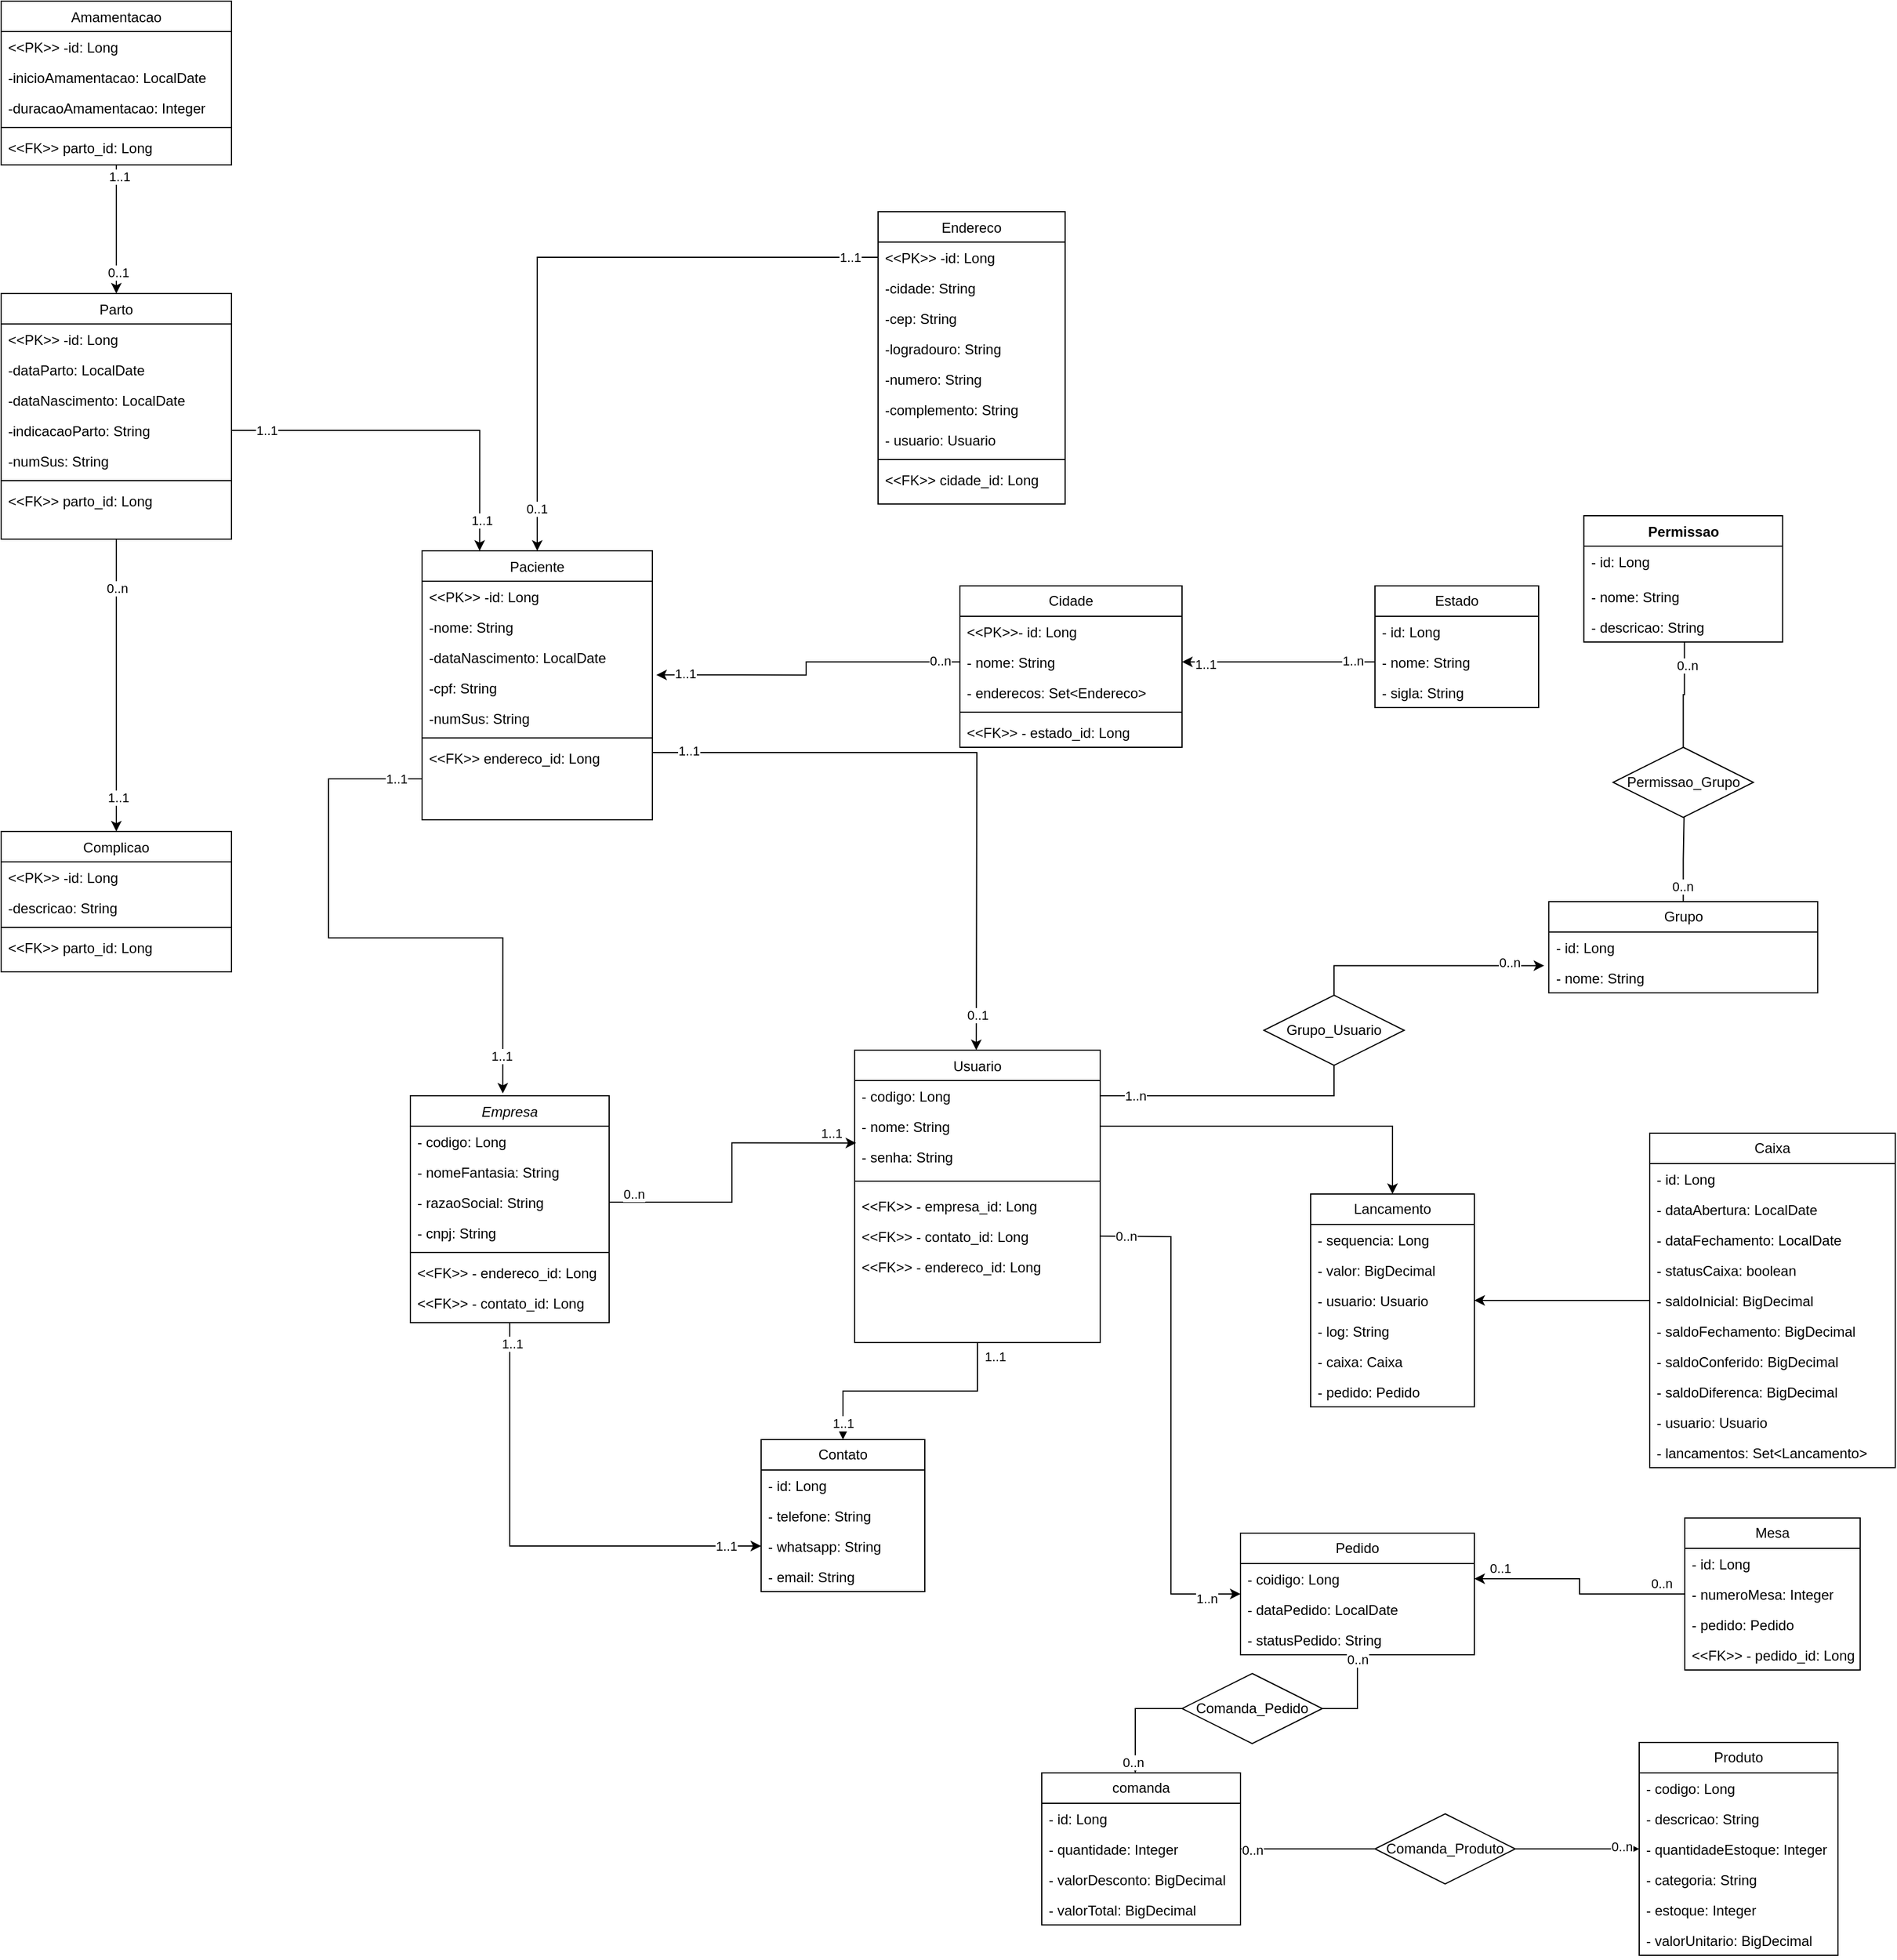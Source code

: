 <mxfile version="24.7.7">
  <diagram id="C5RBs43oDa-KdzZeNtuy" name="Page-1">
    <mxGraphModel dx="1035" dy="635" grid="1" gridSize="10" guides="1" tooltips="1" connect="1" arrows="1" fold="1" page="1" pageScale="1" pageWidth="827" pageHeight="1169" math="0" shadow="0">
      <root>
        <mxCell id="WIyWlLk6GJQsqaUBKTNV-0" />
        <mxCell id="WIyWlLk6GJQsqaUBKTNV-1" parent="WIyWlLk6GJQsqaUBKTNV-0" />
        <mxCell id="QNVyYZ68Ig6UdcTOOayE-0" value="Empresa" style="swimlane;fontStyle=2;align=center;verticalAlign=top;childLayout=stackLayout;horizontal=1;startSize=26;horizontalStack=0;resizeParent=1;resizeLast=0;collapsible=1;marginBottom=0;rounded=0;shadow=0;strokeWidth=1;" vertex="1" parent="WIyWlLk6GJQsqaUBKTNV-1">
          <mxGeometry x="390" y="1106" width="170" height="194" as="geometry">
            <mxRectangle x="230" y="140" width="160" height="26" as="alternateBounds" />
          </mxGeometry>
        </mxCell>
        <mxCell id="QNVyYZ68Ig6UdcTOOayE-1" value="- codigo: Long" style="text;align=left;verticalAlign=top;spacingLeft=4;spacingRight=4;overflow=hidden;rotatable=0;points=[[0,0.5],[1,0.5]];portConstraint=eastwest;" vertex="1" parent="QNVyYZ68Ig6UdcTOOayE-0">
          <mxGeometry y="26" width="170" height="26" as="geometry" />
        </mxCell>
        <mxCell id="QNVyYZ68Ig6UdcTOOayE-2" value="- nomeFantasia: String" style="text;align=left;verticalAlign=top;spacingLeft=4;spacingRight=4;overflow=hidden;rotatable=0;points=[[0,0.5],[1,0.5]];portConstraint=eastwest;rounded=0;shadow=0;html=0;" vertex="1" parent="QNVyYZ68Ig6UdcTOOayE-0">
          <mxGeometry y="52" width="170" height="26" as="geometry" />
        </mxCell>
        <mxCell id="QNVyYZ68Ig6UdcTOOayE-3" value="- razaoSocial: String" style="text;align=left;verticalAlign=top;spacingLeft=4;spacingRight=4;overflow=hidden;rotatable=0;points=[[0,0.5],[1,0.5]];portConstraint=eastwest;rounded=0;shadow=0;html=0;" vertex="1" parent="QNVyYZ68Ig6UdcTOOayE-0">
          <mxGeometry y="78" width="170" height="26" as="geometry" />
        </mxCell>
        <mxCell id="QNVyYZ68Ig6UdcTOOayE-4" value="- cnpj: String" style="text;strokeColor=none;fillColor=none;align=left;verticalAlign=top;spacingLeft=4;spacingRight=4;overflow=hidden;rotatable=0;points=[[0,0.5],[1,0.5]];portConstraint=eastwest;whiteSpace=wrap;html=1;" vertex="1" parent="QNVyYZ68Ig6UdcTOOayE-0">
          <mxGeometry y="104" width="170" height="26" as="geometry" />
        </mxCell>
        <mxCell id="QNVyYZ68Ig6UdcTOOayE-5" value="" style="line;strokeWidth=1;fillColor=none;align=left;verticalAlign=middle;spacingTop=-1;spacingLeft=3;spacingRight=3;rotatable=0;labelPosition=right;points=[];portConstraint=eastwest;strokeColor=inherit;" vertex="1" parent="QNVyYZ68Ig6UdcTOOayE-0">
          <mxGeometry y="130" width="170" height="8" as="geometry" />
        </mxCell>
        <mxCell id="QNVyYZ68Ig6UdcTOOayE-6" value="&amp;lt;&amp;lt;FK&amp;gt;&amp;gt; - endereco_id: Long" style="text;strokeColor=none;fillColor=none;align=left;verticalAlign=top;spacingLeft=4;spacingRight=4;overflow=hidden;rotatable=0;points=[[0,0.5],[1,0.5]];portConstraint=eastwest;whiteSpace=wrap;html=1;" vertex="1" parent="QNVyYZ68Ig6UdcTOOayE-0">
          <mxGeometry y="138" width="170" height="26" as="geometry" />
        </mxCell>
        <mxCell id="QNVyYZ68Ig6UdcTOOayE-7" value="&amp;lt;&amp;lt;FK&amp;gt;&amp;gt; - contato_id: Long" style="text;strokeColor=none;fillColor=none;align=left;verticalAlign=top;spacingLeft=4;spacingRight=4;overflow=hidden;rotatable=0;points=[[0,0.5],[1,0.5]];portConstraint=eastwest;whiteSpace=wrap;html=1;" vertex="1" parent="QNVyYZ68Ig6UdcTOOayE-0">
          <mxGeometry y="164" width="170" height="26" as="geometry" />
        </mxCell>
        <mxCell id="QNVyYZ68Ig6UdcTOOayE-8" style="edgeStyle=orthogonalEdgeStyle;rounded=0;orthogonalLoop=1;jettySize=auto;html=1;entryX=0.5;entryY=0;entryDx=0;entryDy=0;" edge="1" parent="WIyWlLk6GJQsqaUBKTNV-1" source="QNVyYZ68Ig6UdcTOOayE-15" target="QNVyYZ68Ig6UdcTOOayE-46">
          <mxGeometry relative="1" as="geometry" />
        </mxCell>
        <mxCell id="QNVyYZ68Ig6UdcTOOayE-9" value="1..1" style="edgeLabel;html=1;align=center;verticalAlign=middle;resizable=0;points=[];" vertex="1" connectable="0" parent="QNVyYZ68Ig6UdcTOOayE-8">
          <mxGeometry x="-0.881" relative="1" as="geometry">
            <mxPoint x="15" as="offset" />
          </mxGeometry>
        </mxCell>
        <mxCell id="QNVyYZ68Ig6UdcTOOayE-10" value="1..1" style="edgeLabel;html=1;align=center;verticalAlign=middle;resizable=0;points=[];" vertex="1" connectable="0" parent="QNVyYZ68Ig6UdcTOOayE-8">
          <mxGeometry x="0.852" relative="1" as="geometry">
            <mxPoint as="offset" />
          </mxGeometry>
        </mxCell>
        <mxCell id="QNVyYZ68Ig6UdcTOOayE-11" style="edgeStyle=orthogonalEdgeStyle;rounded=0;orthogonalLoop=1;jettySize=auto;html=1;entryX=0;entryY=0.5;entryDx=0;entryDy=0;exitX=1;exitY=0.115;exitDx=0;exitDy=0;exitPerimeter=0;" edge="1" parent="WIyWlLk6GJQsqaUBKTNV-1" target="QNVyYZ68Ig6UdcTOOayE-68">
          <mxGeometry relative="1" as="geometry">
            <mxPoint x="980" y="1225.99" as="sourcePoint" />
          </mxGeometry>
        </mxCell>
        <mxCell id="QNVyYZ68Ig6UdcTOOayE-12" value="0..n" style="edgeLabel;html=1;align=center;verticalAlign=middle;resizable=0;points=[];" vertex="1" connectable="0" parent="QNVyYZ68Ig6UdcTOOayE-11">
          <mxGeometry x="-0.9" relative="1" as="geometry">
            <mxPoint as="offset" />
          </mxGeometry>
        </mxCell>
        <mxCell id="QNVyYZ68Ig6UdcTOOayE-13" value="1..1" style="edgeLabel;html=1;align=center;verticalAlign=middle;resizable=0;points=[];" vertex="1" connectable="0" parent="QNVyYZ68Ig6UdcTOOayE-11">
          <mxGeometry x="0.86" y="-2" relative="1" as="geometry">
            <mxPoint x="1" as="offset" />
          </mxGeometry>
        </mxCell>
        <mxCell id="QNVyYZ68Ig6UdcTOOayE-14" value="1..n" style="edgeLabel;html=1;align=center;verticalAlign=middle;resizable=0;points=[];" vertex="1" connectable="0" parent="QNVyYZ68Ig6UdcTOOayE-11">
          <mxGeometry x="0.86" y="-4" relative="1" as="geometry">
            <mxPoint x="1" as="offset" />
          </mxGeometry>
        </mxCell>
        <mxCell id="QNVyYZ68Ig6UdcTOOayE-15" value="Usuario" style="swimlane;fontStyle=0;align=center;verticalAlign=top;childLayout=stackLayout;horizontal=1;startSize=26;horizontalStack=0;resizeParent=1;resizeLast=0;collapsible=1;marginBottom=0;rounded=0;shadow=0;strokeWidth=1;" vertex="1" parent="WIyWlLk6GJQsqaUBKTNV-1">
          <mxGeometry x="770" y="1067" width="210" height="250" as="geometry">
            <mxRectangle x="340" y="380" width="170" height="26" as="alternateBounds" />
          </mxGeometry>
        </mxCell>
        <mxCell id="QNVyYZ68Ig6UdcTOOayE-16" value="- codigo: Long" style="text;align=left;verticalAlign=top;spacingLeft=4;spacingRight=4;overflow=hidden;rotatable=0;points=[[0,0.5],[1,0.5]];portConstraint=eastwest;" vertex="1" parent="QNVyYZ68Ig6UdcTOOayE-15">
          <mxGeometry y="26" width="210" height="26" as="geometry" />
        </mxCell>
        <mxCell id="QNVyYZ68Ig6UdcTOOayE-17" value="- nome: String" style="text;strokeColor=none;fillColor=none;align=left;verticalAlign=top;spacingLeft=4;spacingRight=4;overflow=hidden;rotatable=0;points=[[0,0.5],[1,0.5]];portConstraint=eastwest;whiteSpace=wrap;html=1;" vertex="1" parent="QNVyYZ68Ig6UdcTOOayE-15">
          <mxGeometry y="52" width="210" height="26" as="geometry" />
        </mxCell>
        <mxCell id="QNVyYZ68Ig6UdcTOOayE-18" value="- senha: String" style="text;strokeColor=none;fillColor=none;align=left;verticalAlign=top;spacingLeft=4;spacingRight=4;overflow=hidden;rotatable=0;points=[[0,0.5],[1,0.5]];portConstraint=eastwest;whiteSpace=wrap;html=1;" vertex="1" parent="QNVyYZ68Ig6UdcTOOayE-15">
          <mxGeometry y="78" width="210" height="26" as="geometry" />
        </mxCell>
        <mxCell id="QNVyYZ68Ig6UdcTOOayE-19" value="" style="line;strokeWidth=1;fillColor=none;align=left;verticalAlign=middle;spacingTop=-1;spacingLeft=3;spacingRight=3;rotatable=0;labelPosition=right;points=[];portConstraint=eastwest;strokeColor=inherit;" vertex="1" parent="QNVyYZ68Ig6UdcTOOayE-15">
          <mxGeometry y="104" width="210" height="16" as="geometry" />
        </mxCell>
        <mxCell id="QNVyYZ68Ig6UdcTOOayE-20" value="&amp;lt;&amp;lt;FK&amp;gt;&amp;gt; - empresa_id: Long" style="text;strokeColor=none;fillColor=none;align=left;verticalAlign=top;spacingLeft=4;spacingRight=4;overflow=hidden;rotatable=0;points=[[0,0.5],[1,0.5]];portConstraint=eastwest;whiteSpace=wrap;html=1;" vertex="1" parent="QNVyYZ68Ig6UdcTOOayE-15">
          <mxGeometry y="120" width="210" height="26" as="geometry" />
        </mxCell>
        <mxCell id="QNVyYZ68Ig6UdcTOOayE-21" value="&amp;lt;&amp;lt;FK&amp;gt;&amp;gt; - contato_id: Long" style="text;strokeColor=none;fillColor=none;align=left;verticalAlign=top;spacingLeft=4;spacingRight=4;overflow=hidden;rotatable=0;points=[[0,0.5],[1,0.5]];portConstraint=eastwest;whiteSpace=wrap;html=1;" vertex="1" parent="QNVyYZ68Ig6UdcTOOayE-15">
          <mxGeometry y="146" width="210" height="26" as="geometry" />
        </mxCell>
        <mxCell id="QNVyYZ68Ig6UdcTOOayE-22" value="&amp;lt;&amp;lt;FK&amp;gt;&amp;gt; - endereco_id: Long" style="text;strokeColor=none;fillColor=none;align=left;verticalAlign=top;spacingLeft=4;spacingRight=4;overflow=hidden;rotatable=0;points=[[0,0.5],[1,0.5]];portConstraint=eastwest;whiteSpace=wrap;html=1;" vertex="1" parent="QNVyYZ68Ig6UdcTOOayE-15">
          <mxGeometry y="172" width="210" height="26" as="geometry" />
        </mxCell>
        <mxCell id="QNVyYZ68Ig6UdcTOOayE-23" value="Paciente" style="swimlane;fontStyle=0;align=center;verticalAlign=top;childLayout=stackLayout;horizontal=1;startSize=26;horizontalStack=0;resizeParent=1;resizeLast=0;collapsible=1;marginBottom=0;rounded=0;shadow=0;strokeWidth=1;" vertex="1" parent="WIyWlLk6GJQsqaUBKTNV-1">
          <mxGeometry x="400" y="640" width="197" height="230" as="geometry">
            <mxRectangle x="550" y="140" width="160" height="26" as="alternateBounds" />
          </mxGeometry>
        </mxCell>
        <mxCell id="QNVyYZ68Ig6UdcTOOayE-24" value="&lt;&lt;PK&gt;&gt; -id: Long   " style="text;align=left;verticalAlign=top;spacingLeft=4;spacingRight=4;overflow=hidden;rotatable=0;points=[[0,0.5],[1,0.5]];portConstraint=eastwest;" vertex="1" parent="QNVyYZ68Ig6UdcTOOayE-23">
          <mxGeometry y="26" width="197" height="26" as="geometry" />
        </mxCell>
        <mxCell id="QNVyYZ68Ig6UdcTOOayE-25" value="-nome: String" style="text;align=left;verticalAlign=top;spacingLeft=4;spacingRight=4;overflow=hidden;rotatable=0;points=[[0,0.5],[1,0.5]];portConstraint=eastwest;rounded=0;shadow=0;html=0;" vertex="1" parent="QNVyYZ68Ig6UdcTOOayE-23">
          <mxGeometry y="52" width="197" height="26" as="geometry" />
        </mxCell>
        <mxCell id="QNVyYZ68Ig6UdcTOOayE-26" value="-dataNascimento: LocalDate" style="text;align=left;verticalAlign=top;spacingLeft=4;spacingRight=4;overflow=hidden;rotatable=0;points=[[0,0.5],[1,0.5]];portConstraint=eastwest;rounded=0;shadow=0;html=0;" vertex="1" parent="QNVyYZ68Ig6UdcTOOayE-23">
          <mxGeometry y="78" width="197" height="26" as="geometry" />
        </mxCell>
        <mxCell id="QNVyYZ68Ig6UdcTOOayE-30" style="edgeStyle=orthogonalEdgeStyle;rounded=0;orthogonalLoop=1;jettySize=auto;html=1;entryX=0.465;entryY=-0.01;entryDx=0;entryDy=0;entryPerimeter=0;" edge="1" parent="QNVyYZ68Ig6UdcTOOayE-23" target="QNVyYZ68Ig6UdcTOOayE-0">
          <mxGeometry relative="1" as="geometry">
            <mxPoint x="-53" y="450" as="targetPoint" />
            <mxPoint y="195" as="sourcePoint" />
            <Array as="points">
              <mxPoint x="-80" y="195" />
              <mxPoint x="-80" y="331" />
              <mxPoint x="69" y="331" />
            </Array>
          </mxGeometry>
        </mxCell>
        <mxCell id="QNVyYZ68Ig6UdcTOOayE-31" value="1..1" style="edgeLabel;html=1;align=center;verticalAlign=middle;resizable=0;points=[];" vertex="1" connectable="0" parent="QNVyYZ68Ig6UdcTOOayE-30">
          <mxGeometry x="-0.91" relative="1" as="geometry">
            <mxPoint as="offset" />
          </mxGeometry>
        </mxCell>
        <mxCell id="QNVyYZ68Ig6UdcTOOayE-32" value="1..1" style="edgeLabel;html=1;align=center;verticalAlign=middle;resizable=0;points=[];" vertex="1" connectable="0" parent="QNVyYZ68Ig6UdcTOOayE-30">
          <mxGeometry x="0.868" y="-1" relative="1" as="geometry">
            <mxPoint as="offset" />
          </mxGeometry>
        </mxCell>
        <mxCell id="QNVyYZ68Ig6UdcTOOayE-167" value="-cpf: String" style="text;align=left;verticalAlign=top;spacingLeft=4;spacingRight=4;overflow=hidden;rotatable=0;points=[[0,0.5],[1,0.5]];portConstraint=eastwest;rounded=0;shadow=0;html=0;" vertex="1" parent="QNVyYZ68Ig6UdcTOOayE-23">
          <mxGeometry y="104" width="197" height="26" as="geometry" />
        </mxCell>
        <mxCell id="QNVyYZ68Ig6UdcTOOayE-168" value="-numSus: String" style="text;align=left;verticalAlign=top;spacingLeft=4;spacingRight=4;overflow=hidden;rotatable=0;points=[[0,0.5],[1,0.5]];portConstraint=eastwest;rounded=0;shadow=0;html=0;" vertex="1" parent="QNVyYZ68Ig6UdcTOOayE-23">
          <mxGeometry y="130" width="197" height="26" as="geometry" />
        </mxCell>
        <mxCell id="QNVyYZ68Ig6UdcTOOayE-34" value="" style="line;strokeWidth=1;fillColor=none;align=left;verticalAlign=middle;spacingTop=-1;spacingLeft=3;spacingRight=3;rotatable=0;labelPosition=right;points=[];portConstraint=eastwest;strokeColor=inherit;" vertex="1" parent="QNVyYZ68Ig6UdcTOOayE-23">
          <mxGeometry y="156" width="197" height="8" as="geometry" />
        </mxCell>
        <mxCell id="QNVyYZ68Ig6UdcTOOayE-35" value="&amp;lt;&amp;lt;FK&amp;gt;&amp;gt; endereco_id: Long" style="text;strokeColor=none;fillColor=none;align=left;verticalAlign=top;spacingLeft=4;spacingRight=4;overflow=hidden;rotatable=0;points=[[0,0.5],[1,0.5]];portConstraint=eastwest;whiteSpace=wrap;html=1;" vertex="1" parent="QNVyYZ68Ig6UdcTOOayE-23">
          <mxGeometry y="164" width="197" height="26" as="geometry" />
        </mxCell>
        <mxCell id="QNVyYZ68Ig6UdcTOOayE-36" value="Cidade" style="swimlane;fontStyle=0;childLayout=stackLayout;horizontal=1;startSize=26;fillColor=none;horizontalStack=0;resizeParent=1;resizeParentMax=0;resizeLast=0;collapsible=1;marginBottom=0;whiteSpace=wrap;html=1;" vertex="1" parent="WIyWlLk6GJQsqaUBKTNV-1">
          <mxGeometry x="860" y="670" width="190" height="138" as="geometry" />
        </mxCell>
        <mxCell id="QNVyYZ68Ig6UdcTOOayE-37" value="&amp;lt;&amp;lt;PK&amp;gt;&amp;gt;- id: Long" style="text;strokeColor=none;fillColor=none;align=left;verticalAlign=top;spacingLeft=4;spacingRight=4;overflow=hidden;rotatable=0;points=[[0,0.5],[1,0.5]];portConstraint=eastwest;whiteSpace=wrap;html=1;" vertex="1" parent="QNVyYZ68Ig6UdcTOOayE-36">
          <mxGeometry y="26" width="190" height="26" as="geometry" />
        </mxCell>
        <mxCell id="QNVyYZ68Ig6UdcTOOayE-38" value="- nome: String" style="text;strokeColor=none;fillColor=none;align=left;verticalAlign=top;spacingLeft=4;spacingRight=4;overflow=hidden;rotatable=0;points=[[0,0.5],[1,0.5]];portConstraint=eastwest;whiteSpace=wrap;html=1;" vertex="1" parent="QNVyYZ68Ig6UdcTOOayE-36">
          <mxGeometry y="52" width="190" height="26" as="geometry" />
        </mxCell>
        <mxCell id="QNVyYZ68Ig6UdcTOOayE-39" value="- enderecos: Set&amp;lt;Endereco&amp;gt;" style="text;strokeColor=none;fillColor=none;align=left;verticalAlign=top;spacingLeft=4;spacingRight=4;overflow=hidden;rotatable=0;points=[[0,0.5],[1,0.5]];portConstraint=eastwest;whiteSpace=wrap;html=1;" vertex="1" parent="QNVyYZ68Ig6UdcTOOayE-36">
          <mxGeometry y="78" width="190" height="26" as="geometry" />
        </mxCell>
        <mxCell id="QNVyYZ68Ig6UdcTOOayE-40" value="" style="line;strokeWidth=1;fillColor=none;align=left;verticalAlign=middle;spacingTop=-1;spacingLeft=3;spacingRight=3;rotatable=0;labelPosition=right;points=[];portConstraint=eastwest;strokeColor=inherit;" vertex="1" parent="QNVyYZ68Ig6UdcTOOayE-36">
          <mxGeometry y="104" width="190" height="8" as="geometry" />
        </mxCell>
        <mxCell id="QNVyYZ68Ig6UdcTOOayE-41" value="&amp;lt;&amp;lt;FK&amp;gt;&amp;gt; - estado_id: Long" style="text;strokeColor=none;fillColor=none;align=left;verticalAlign=top;spacingLeft=4;spacingRight=4;overflow=hidden;rotatable=0;points=[[0,0.5],[1,0.5]];portConstraint=eastwest;whiteSpace=wrap;html=1;" vertex="1" parent="QNVyYZ68Ig6UdcTOOayE-36">
          <mxGeometry y="112" width="190" height="26" as="geometry" />
        </mxCell>
        <mxCell id="QNVyYZ68Ig6UdcTOOayE-42" value="Estado" style="swimlane;fontStyle=0;childLayout=stackLayout;horizontal=1;startSize=26;fillColor=none;horizontalStack=0;resizeParent=1;resizeParentMax=0;resizeLast=0;collapsible=1;marginBottom=0;whiteSpace=wrap;html=1;" vertex="1" parent="WIyWlLk6GJQsqaUBKTNV-1">
          <mxGeometry x="1215" y="670" width="140" height="104" as="geometry" />
        </mxCell>
        <mxCell id="QNVyYZ68Ig6UdcTOOayE-43" value="- id: Long" style="text;strokeColor=none;fillColor=none;align=left;verticalAlign=top;spacingLeft=4;spacingRight=4;overflow=hidden;rotatable=0;points=[[0,0.5],[1,0.5]];portConstraint=eastwest;whiteSpace=wrap;html=1;" vertex="1" parent="QNVyYZ68Ig6UdcTOOayE-42">
          <mxGeometry y="26" width="140" height="26" as="geometry" />
        </mxCell>
        <mxCell id="QNVyYZ68Ig6UdcTOOayE-44" value="- nome: String" style="text;strokeColor=none;fillColor=none;align=left;verticalAlign=top;spacingLeft=4;spacingRight=4;overflow=hidden;rotatable=0;points=[[0,0.5],[1,0.5]];portConstraint=eastwest;whiteSpace=wrap;html=1;" vertex="1" parent="QNVyYZ68Ig6UdcTOOayE-42">
          <mxGeometry y="52" width="140" height="26" as="geometry" />
        </mxCell>
        <mxCell id="QNVyYZ68Ig6UdcTOOayE-45" value="- sigla: String" style="text;strokeColor=none;fillColor=none;align=left;verticalAlign=top;spacingLeft=4;spacingRight=4;overflow=hidden;rotatable=0;points=[[0,0.5],[1,0.5]];portConstraint=eastwest;whiteSpace=wrap;html=1;" vertex="1" parent="QNVyYZ68Ig6UdcTOOayE-42">
          <mxGeometry y="78" width="140" height="26" as="geometry" />
        </mxCell>
        <mxCell id="QNVyYZ68Ig6UdcTOOayE-46" value="Contato" style="swimlane;fontStyle=0;childLayout=stackLayout;horizontal=1;startSize=26;fillColor=none;horizontalStack=0;resizeParent=1;resizeParentMax=0;resizeLast=0;collapsible=1;marginBottom=0;whiteSpace=wrap;html=1;" vertex="1" parent="WIyWlLk6GJQsqaUBKTNV-1">
          <mxGeometry x="690" y="1400" width="140" height="130" as="geometry" />
        </mxCell>
        <mxCell id="QNVyYZ68Ig6UdcTOOayE-47" value="- id: Long" style="text;strokeColor=none;fillColor=none;align=left;verticalAlign=top;spacingLeft=4;spacingRight=4;overflow=hidden;rotatable=0;points=[[0,0.5],[1,0.5]];portConstraint=eastwest;whiteSpace=wrap;html=1;" vertex="1" parent="QNVyYZ68Ig6UdcTOOayE-46">
          <mxGeometry y="26" width="140" height="26" as="geometry" />
        </mxCell>
        <mxCell id="QNVyYZ68Ig6UdcTOOayE-48" value="- telefone: String" style="text;strokeColor=none;fillColor=none;align=left;verticalAlign=top;spacingLeft=4;spacingRight=4;overflow=hidden;rotatable=0;points=[[0,0.5],[1,0.5]];portConstraint=eastwest;whiteSpace=wrap;html=1;" vertex="1" parent="QNVyYZ68Ig6UdcTOOayE-46">
          <mxGeometry y="52" width="140" height="26" as="geometry" />
        </mxCell>
        <mxCell id="QNVyYZ68Ig6UdcTOOayE-49" value="- whatsapp: String" style="text;strokeColor=none;fillColor=none;align=left;verticalAlign=top;spacingLeft=4;spacingRight=4;overflow=hidden;rotatable=0;points=[[0,0.5],[1,0.5]];portConstraint=eastwest;whiteSpace=wrap;html=1;" vertex="1" parent="QNVyYZ68Ig6UdcTOOayE-46">
          <mxGeometry y="78" width="140" height="26" as="geometry" />
        </mxCell>
        <mxCell id="QNVyYZ68Ig6UdcTOOayE-50" value="- email: String" style="text;strokeColor=none;fillColor=none;align=left;verticalAlign=top;spacingLeft=4;spacingRight=4;overflow=hidden;rotatable=0;points=[[0,0.5],[1,0.5]];portConstraint=eastwest;whiteSpace=wrap;html=1;" vertex="1" parent="QNVyYZ68Ig6UdcTOOayE-46">
          <mxGeometry y="104" width="140" height="26" as="geometry" />
        </mxCell>
        <mxCell id="QNVyYZ68Ig6UdcTOOayE-51" value="Mesa" style="swimlane;fontStyle=0;childLayout=stackLayout;horizontal=1;startSize=26;fillColor=none;horizontalStack=0;resizeParent=1;resizeParentMax=0;resizeLast=0;collapsible=1;marginBottom=0;whiteSpace=wrap;html=1;" vertex="1" parent="WIyWlLk6GJQsqaUBKTNV-1">
          <mxGeometry x="1480" y="1467" width="150" height="130" as="geometry" />
        </mxCell>
        <mxCell id="QNVyYZ68Ig6UdcTOOayE-52" value="- id: Long" style="text;strokeColor=none;fillColor=none;align=left;verticalAlign=top;spacingLeft=4;spacingRight=4;overflow=hidden;rotatable=0;points=[[0,0.5],[1,0.5]];portConstraint=eastwest;whiteSpace=wrap;html=1;" vertex="1" parent="QNVyYZ68Ig6UdcTOOayE-51">
          <mxGeometry y="26" width="150" height="26" as="geometry" />
        </mxCell>
        <mxCell id="QNVyYZ68Ig6UdcTOOayE-53" value="- numeroMesa: Integer" style="text;strokeColor=none;fillColor=none;align=left;verticalAlign=top;spacingLeft=4;spacingRight=4;overflow=hidden;rotatable=0;points=[[0,0.5],[1,0.5]];portConstraint=eastwest;whiteSpace=wrap;html=1;" vertex="1" parent="QNVyYZ68Ig6UdcTOOayE-51">
          <mxGeometry y="52" width="150" height="26" as="geometry" />
        </mxCell>
        <mxCell id="QNVyYZ68Ig6UdcTOOayE-54" value="- pedido: Pedido" style="text;strokeColor=none;fillColor=none;align=left;verticalAlign=top;spacingLeft=4;spacingRight=4;overflow=hidden;rotatable=0;points=[[0,0.5],[1,0.5]];portConstraint=eastwest;whiteSpace=wrap;html=1;" vertex="1" parent="QNVyYZ68Ig6UdcTOOayE-51">
          <mxGeometry y="78" width="150" height="26" as="geometry" />
        </mxCell>
        <mxCell id="QNVyYZ68Ig6UdcTOOayE-55" value="&amp;lt;&amp;lt;FK&amp;gt;&amp;gt; - pedido_id: Long" style="text;strokeColor=none;fillColor=none;align=left;verticalAlign=top;spacingLeft=4;spacingRight=4;overflow=hidden;rotatable=0;points=[[0,0.5],[1,0.5]];portConstraint=eastwest;whiteSpace=wrap;html=1;" vertex="1" parent="QNVyYZ68Ig6UdcTOOayE-51">
          <mxGeometry y="104" width="150" height="26" as="geometry" />
        </mxCell>
        <mxCell id="QNVyYZ68Ig6UdcTOOayE-56" value="comanda" style="swimlane;fontStyle=0;childLayout=stackLayout;horizontal=1;startSize=26;fillColor=none;horizontalStack=0;resizeParent=1;resizeParentMax=0;resizeLast=0;collapsible=1;marginBottom=0;whiteSpace=wrap;html=1;" vertex="1" parent="WIyWlLk6GJQsqaUBKTNV-1">
          <mxGeometry x="930" y="1685" width="170" height="130" as="geometry" />
        </mxCell>
        <mxCell id="QNVyYZ68Ig6UdcTOOayE-57" value="- id: Long" style="text;strokeColor=none;fillColor=none;align=left;verticalAlign=top;spacingLeft=4;spacingRight=4;overflow=hidden;rotatable=0;points=[[0,0.5],[1,0.5]];portConstraint=eastwest;whiteSpace=wrap;html=1;" vertex="1" parent="QNVyYZ68Ig6UdcTOOayE-56">
          <mxGeometry y="26" width="170" height="26" as="geometry" />
        </mxCell>
        <mxCell id="QNVyYZ68Ig6UdcTOOayE-58" value="- quantidade: Integer" style="text;strokeColor=none;fillColor=none;align=left;verticalAlign=top;spacingLeft=4;spacingRight=4;overflow=hidden;rotatable=0;points=[[0,0.5],[1,0.5]];portConstraint=eastwest;whiteSpace=wrap;html=1;" vertex="1" parent="QNVyYZ68Ig6UdcTOOayE-56">
          <mxGeometry y="52" width="170" height="26" as="geometry" />
        </mxCell>
        <mxCell id="QNVyYZ68Ig6UdcTOOayE-59" value="- valorDesconto: BigDecimal" style="text;strokeColor=none;fillColor=none;align=left;verticalAlign=top;spacingLeft=4;spacingRight=4;overflow=hidden;rotatable=0;points=[[0,0.5],[1,0.5]];portConstraint=eastwest;whiteSpace=wrap;html=1;" vertex="1" parent="QNVyYZ68Ig6UdcTOOayE-56">
          <mxGeometry y="78" width="170" height="26" as="geometry" />
        </mxCell>
        <mxCell id="QNVyYZ68Ig6UdcTOOayE-60" value="- valorTotal: BigDecimal" style="text;strokeColor=none;fillColor=none;align=left;verticalAlign=top;spacingLeft=4;spacingRight=4;overflow=hidden;rotatable=0;points=[[0,0.5],[1,0.5]];portConstraint=eastwest;whiteSpace=wrap;html=1;" vertex="1" parent="QNVyYZ68Ig6UdcTOOayE-56">
          <mxGeometry y="104" width="170" height="26" as="geometry" />
        </mxCell>
        <mxCell id="QNVyYZ68Ig6UdcTOOayE-61" value="Permissao" style="swimlane;fontStyle=1;align=center;verticalAlign=top;childLayout=stackLayout;horizontal=1;startSize=26;horizontalStack=0;resizeParent=1;resizeParentMax=0;resizeLast=0;collapsible=1;marginBottom=0;whiteSpace=wrap;html=1;" vertex="1" parent="WIyWlLk6GJQsqaUBKTNV-1">
          <mxGeometry x="1393.67" y="610" width="170" height="108" as="geometry" />
        </mxCell>
        <mxCell id="QNVyYZ68Ig6UdcTOOayE-62" value="- id: Long" style="text;strokeColor=none;fillColor=none;align=left;verticalAlign=top;spacingLeft=4;spacingRight=4;overflow=hidden;rotatable=0;points=[[0,0.5],[1,0.5]];portConstraint=eastwest;whiteSpace=wrap;html=1;" vertex="1" parent="QNVyYZ68Ig6UdcTOOayE-61">
          <mxGeometry y="26" width="170" height="30" as="geometry" />
        </mxCell>
        <mxCell id="QNVyYZ68Ig6UdcTOOayE-63" value="- nome: String" style="text;strokeColor=none;fillColor=none;align=left;verticalAlign=top;spacingLeft=4;spacingRight=4;overflow=hidden;rotatable=0;points=[[0,0.5],[1,0.5]];portConstraint=eastwest;whiteSpace=wrap;html=1;" vertex="1" parent="QNVyYZ68Ig6UdcTOOayE-61">
          <mxGeometry y="56" width="170" height="26" as="geometry" />
        </mxCell>
        <mxCell id="QNVyYZ68Ig6UdcTOOayE-64" value="- descricao: String" style="text;strokeColor=none;fillColor=none;align=left;verticalAlign=top;spacingLeft=4;spacingRight=4;overflow=hidden;rotatable=0;points=[[0,0.5],[1,0.5]];portConstraint=eastwest;whiteSpace=wrap;html=1;" vertex="1" parent="QNVyYZ68Ig6UdcTOOayE-61">
          <mxGeometry y="82" width="170" height="26" as="geometry" />
        </mxCell>
        <mxCell id="QNVyYZ68Ig6UdcTOOayE-65" value="Grupo" style="swimlane;fontStyle=0;childLayout=stackLayout;horizontal=1;startSize=26;fillColor=none;horizontalStack=0;resizeParent=1;resizeParentMax=0;resizeLast=0;collapsible=1;marginBottom=0;whiteSpace=wrap;html=1;" vertex="1" parent="WIyWlLk6GJQsqaUBKTNV-1">
          <mxGeometry x="1363.67" y="940" width="230" height="78" as="geometry" />
        </mxCell>
        <mxCell id="QNVyYZ68Ig6UdcTOOayE-66" value="- id: Long" style="text;strokeColor=none;fillColor=none;align=left;verticalAlign=top;spacingLeft=4;spacingRight=4;overflow=hidden;rotatable=0;points=[[0,0.5],[1,0.5]];portConstraint=eastwest;whiteSpace=wrap;html=1;" vertex="1" parent="QNVyYZ68Ig6UdcTOOayE-65">
          <mxGeometry y="26" width="230" height="26" as="geometry" />
        </mxCell>
        <mxCell id="QNVyYZ68Ig6UdcTOOayE-67" value="- nome: String" style="text;strokeColor=none;fillColor=none;align=left;verticalAlign=top;spacingLeft=4;spacingRight=4;overflow=hidden;rotatable=0;points=[[0,0.5],[1,0.5]];portConstraint=eastwest;whiteSpace=wrap;html=1;" vertex="1" parent="QNVyYZ68Ig6UdcTOOayE-65">
          <mxGeometry y="52" width="230" height="26" as="geometry" />
        </mxCell>
        <mxCell id="QNVyYZ68Ig6UdcTOOayE-68" value="Pedido" style="swimlane;fontStyle=0;childLayout=stackLayout;horizontal=1;startSize=26;fillColor=none;horizontalStack=0;resizeParent=1;resizeParentMax=0;resizeLast=0;collapsible=1;marginBottom=0;whiteSpace=wrap;html=1;" vertex="1" parent="WIyWlLk6GJQsqaUBKTNV-1">
          <mxGeometry x="1100" y="1480" width="200" height="104" as="geometry" />
        </mxCell>
        <mxCell id="QNVyYZ68Ig6UdcTOOayE-69" value="- coidigo: Long" style="text;strokeColor=none;fillColor=none;align=left;verticalAlign=top;spacingLeft=4;spacingRight=4;overflow=hidden;rotatable=0;points=[[0,0.5],[1,0.5]];portConstraint=eastwest;whiteSpace=wrap;html=1;" vertex="1" parent="QNVyYZ68Ig6UdcTOOayE-68">
          <mxGeometry y="26" width="200" height="26" as="geometry" />
        </mxCell>
        <mxCell id="QNVyYZ68Ig6UdcTOOayE-70" value="- dataPedido: LocalDate" style="text;strokeColor=none;fillColor=none;align=left;verticalAlign=top;spacingLeft=4;spacingRight=4;overflow=hidden;rotatable=0;points=[[0,0.5],[1,0.5]];portConstraint=eastwest;whiteSpace=wrap;html=1;" vertex="1" parent="QNVyYZ68Ig6UdcTOOayE-68">
          <mxGeometry y="52" width="200" height="26" as="geometry" />
        </mxCell>
        <mxCell id="QNVyYZ68Ig6UdcTOOayE-71" value="- statusPedido: String" style="text;strokeColor=none;fillColor=none;align=left;verticalAlign=top;spacingLeft=4;spacingRight=4;overflow=hidden;rotatable=0;points=[[0,0.5],[1,0.5]];portConstraint=eastwest;whiteSpace=wrap;html=1;" vertex="1" parent="QNVyYZ68Ig6UdcTOOayE-68">
          <mxGeometry y="78" width="200" height="26" as="geometry" />
        </mxCell>
        <mxCell id="QNVyYZ68Ig6UdcTOOayE-72" value="Produto" style="swimlane;fontStyle=0;childLayout=stackLayout;horizontal=1;startSize=26;fillColor=none;horizontalStack=0;resizeParent=1;resizeParentMax=0;resizeLast=0;collapsible=1;marginBottom=0;whiteSpace=wrap;html=1;" vertex="1" parent="WIyWlLk6GJQsqaUBKTNV-1">
          <mxGeometry x="1441" y="1659" width="170" height="182" as="geometry" />
        </mxCell>
        <mxCell id="QNVyYZ68Ig6UdcTOOayE-73" value="- codigo: Long" style="text;strokeColor=none;fillColor=none;align=left;verticalAlign=top;spacingLeft=4;spacingRight=4;overflow=hidden;rotatable=0;points=[[0,0.5],[1,0.5]];portConstraint=eastwest;whiteSpace=wrap;html=1;" vertex="1" parent="QNVyYZ68Ig6UdcTOOayE-72">
          <mxGeometry y="26" width="170" height="26" as="geometry" />
        </mxCell>
        <mxCell id="QNVyYZ68Ig6UdcTOOayE-74" value="- descricao: String" style="text;strokeColor=none;fillColor=none;align=left;verticalAlign=top;spacingLeft=4;spacingRight=4;overflow=hidden;rotatable=0;points=[[0,0.5],[1,0.5]];portConstraint=eastwest;whiteSpace=wrap;html=1;" vertex="1" parent="QNVyYZ68Ig6UdcTOOayE-72">
          <mxGeometry y="52" width="170" height="26" as="geometry" />
        </mxCell>
        <mxCell id="QNVyYZ68Ig6UdcTOOayE-75" value="- quantidadeEstoque: Integer" style="text;strokeColor=none;fillColor=none;align=left;verticalAlign=top;spacingLeft=4;spacingRight=4;overflow=hidden;rotatable=0;points=[[0,0.5],[1,0.5]];portConstraint=eastwest;whiteSpace=wrap;html=1;" vertex="1" parent="QNVyYZ68Ig6UdcTOOayE-72">
          <mxGeometry y="78" width="170" height="26" as="geometry" />
        </mxCell>
        <mxCell id="QNVyYZ68Ig6UdcTOOayE-76" value="- categoria: String" style="text;strokeColor=none;fillColor=none;align=left;verticalAlign=top;spacingLeft=4;spacingRight=4;overflow=hidden;rotatable=0;points=[[0,0.5],[1,0.5]];portConstraint=eastwest;whiteSpace=wrap;html=1;" vertex="1" parent="QNVyYZ68Ig6UdcTOOayE-72">
          <mxGeometry y="104" width="170" height="26" as="geometry" />
        </mxCell>
        <mxCell id="QNVyYZ68Ig6UdcTOOayE-77" value="- estoque: Integer" style="text;strokeColor=none;fillColor=none;align=left;verticalAlign=top;spacingLeft=4;spacingRight=4;overflow=hidden;rotatable=0;points=[[0,0.5],[1,0.5]];portConstraint=eastwest;whiteSpace=wrap;html=1;" vertex="1" parent="QNVyYZ68Ig6UdcTOOayE-72">
          <mxGeometry y="130" width="170" height="26" as="geometry" />
        </mxCell>
        <mxCell id="QNVyYZ68Ig6UdcTOOayE-78" value="- valorUnitario: BigDecimal" style="text;strokeColor=none;fillColor=none;align=left;verticalAlign=top;spacingLeft=4;spacingRight=4;overflow=hidden;rotatable=0;points=[[0,0.5],[1,0.5]];portConstraint=eastwest;whiteSpace=wrap;html=1;" vertex="1" parent="QNVyYZ68Ig6UdcTOOayE-72">
          <mxGeometry y="156" width="170" height="26" as="geometry" />
        </mxCell>
        <mxCell id="QNVyYZ68Ig6UdcTOOayE-79" style="edgeStyle=orthogonalEdgeStyle;rounded=0;orthogonalLoop=1;jettySize=auto;html=1;entryX=0;entryY=0.5;entryDx=0;entryDy=0;" edge="1" parent="WIyWlLk6GJQsqaUBKTNV-1" source="QNVyYZ68Ig6UdcTOOayE-0" target="QNVyYZ68Ig6UdcTOOayE-49">
          <mxGeometry relative="1" as="geometry" />
        </mxCell>
        <mxCell id="QNVyYZ68Ig6UdcTOOayE-80" value="1..1" style="edgeLabel;html=1;align=center;verticalAlign=middle;resizable=0;points=[];" vertex="1" connectable="0" parent="QNVyYZ68Ig6UdcTOOayE-79">
          <mxGeometry x="-0.913" y="2" relative="1" as="geometry">
            <mxPoint as="offset" />
          </mxGeometry>
        </mxCell>
        <mxCell id="QNVyYZ68Ig6UdcTOOayE-81" value="1..1" style="edgeLabel;html=1;align=center;verticalAlign=middle;resizable=0;points=[];" vertex="1" connectable="0" parent="QNVyYZ68Ig6UdcTOOayE-79">
          <mxGeometry x="0.853" relative="1" as="geometry">
            <mxPoint as="offset" />
          </mxGeometry>
        </mxCell>
        <mxCell id="QNVyYZ68Ig6UdcTOOayE-82" style="edgeStyle=orthogonalEdgeStyle;rounded=0;orthogonalLoop=1;jettySize=auto;html=1;entryX=0.006;entryY=0.051;entryDx=0;entryDy=0;entryPerimeter=0;" edge="1" parent="WIyWlLk6GJQsqaUBKTNV-1" source="QNVyYZ68Ig6UdcTOOayE-3" target="QNVyYZ68Ig6UdcTOOayE-18">
          <mxGeometry relative="1" as="geometry" />
        </mxCell>
        <mxCell id="QNVyYZ68Ig6UdcTOOayE-83" value="0..n" style="edgeLabel;html=1;align=center;verticalAlign=middle;resizable=0;points=[];" vertex="1" connectable="0" parent="QNVyYZ68Ig6UdcTOOayE-82">
          <mxGeometry x="-0.844" relative="1" as="geometry">
            <mxPoint y="-7" as="offset" />
          </mxGeometry>
        </mxCell>
        <mxCell id="QNVyYZ68Ig6UdcTOOayE-84" value="1..1" style="edgeLabel;html=1;align=center;verticalAlign=middle;resizable=0;points=[];" vertex="1" connectable="0" parent="QNVyYZ68Ig6UdcTOOayE-82">
          <mxGeometry x="0.854" y="-1" relative="1" as="geometry">
            <mxPoint x="-3" y="-10" as="offset" />
          </mxGeometry>
        </mxCell>
        <mxCell id="QNVyYZ68Ig6UdcTOOayE-85" style="edgeStyle=orthogonalEdgeStyle;rounded=0;orthogonalLoop=1;jettySize=auto;html=1;entryX=-0.017;entryY=1.105;entryDx=0;entryDy=0;entryPerimeter=0;" edge="1" parent="WIyWlLk6GJQsqaUBKTNV-1" source="QNVyYZ68Ig6UdcTOOayE-130" target="QNVyYZ68Ig6UdcTOOayE-66">
          <mxGeometry relative="1" as="geometry" />
        </mxCell>
        <mxCell id="QNVyYZ68Ig6UdcTOOayE-86" value="0..n" style="edgeLabel;html=1;align=center;verticalAlign=middle;resizable=0;points=[];" vertex="1" connectable="0" parent="QNVyYZ68Ig6UdcTOOayE-85">
          <mxGeometry x="0.85" y="2" relative="1" as="geometry">
            <mxPoint x="-14" y="-1" as="offset" />
          </mxGeometry>
        </mxCell>
        <mxCell id="QNVyYZ68Ig6UdcTOOayE-87" style="edgeStyle=orthogonalEdgeStyle;rounded=0;orthogonalLoop=1;jettySize=auto;html=1;entryX=0.5;entryY=0;entryDx=0;entryDy=0;exitX=1;exitY=0.75;exitDx=0;exitDy=0;" edge="1" parent="WIyWlLk6GJQsqaUBKTNV-1" source="QNVyYZ68Ig6UdcTOOayE-23">
          <mxGeometry relative="1" as="geometry">
            <mxPoint x="692" y="871.037" as="sourcePoint" />
            <mxPoint x="874" y="1067.0" as="targetPoint" />
          </mxGeometry>
        </mxCell>
        <mxCell id="QNVyYZ68Ig6UdcTOOayE-88" value="0..1" style="edgeLabel;html=1;align=center;verticalAlign=middle;resizable=0;points=[];" vertex="1" connectable="0" parent="QNVyYZ68Ig6UdcTOOayE-87">
          <mxGeometry x="0.887" y="1" relative="1" as="geometry">
            <mxPoint as="offset" />
          </mxGeometry>
        </mxCell>
        <mxCell id="QNVyYZ68Ig6UdcTOOayE-89" value="1..1" style="edgeLabel;html=1;align=center;verticalAlign=middle;resizable=0;points=[];" vertex="1" connectable="0" parent="QNVyYZ68Ig6UdcTOOayE-87">
          <mxGeometry x="-0.885" y="2" relative="1" as="geometry">
            <mxPoint as="offset" />
          </mxGeometry>
        </mxCell>
        <mxCell id="QNVyYZ68Ig6UdcTOOayE-90" style="edgeStyle=orthogonalEdgeStyle;rounded=0;orthogonalLoop=1;jettySize=auto;html=1;entryX=1.017;entryY=1.083;entryDx=0;entryDy=0;entryPerimeter=0;" edge="1" parent="WIyWlLk6GJQsqaUBKTNV-1" source="QNVyYZ68Ig6UdcTOOayE-38" target="QNVyYZ68Ig6UdcTOOayE-26">
          <mxGeometry relative="1" as="geometry" />
        </mxCell>
        <mxCell id="QNVyYZ68Ig6UdcTOOayE-91" value="1..1" style="edgeLabel;html=1;align=center;verticalAlign=middle;resizable=0;points=[];" vertex="1" connectable="0" parent="QNVyYZ68Ig6UdcTOOayE-90">
          <mxGeometry x="0.821" y="-1" relative="1" as="geometry">
            <mxPoint as="offset" />
          </mxGeometry>
        </mxCell>
        <mxCell id="QNVyYZ68Ig6UdcTOOayE-92" value="0..n" style="edgeLabel;html=1;align=center;verticalAlign=middle;resizable=0;points=[];" vertex="1" connectable="0" parent="QNVyYZ68Ig6UdcTOOayE-90">
          <mxGeometry x="-0.873" y="-1" relative="1" as="geometry">
            <mxPoint as="offset" />
          </mxGeometry>
        </mxCell>
        <mxCell id="QNVyYZ68Ig6UdcTOOayE-93" style="edgeStyle=orthogonalEdgeStyle;rounded=0;orthogonalLoop=1;jettySize=auto;html=1;entryX=1;entryY=0.5;entryDx=0;entryDy=0;exitX=0;exitY=0.5;exitDx=0;exitDy=0;" edge="1" parent="WIyWlLk6GJQsqaUBKTNV-1" source="QNVyYZ68Ig6UdcTOOayE-44" target="QNVyYZ68Ig6UdcTOOayE-38">
          <mxGeometry relative="1" as="geometry">
            <mxPoint x="1250" y="737" as="sourcePoint" />
          </mxGeometry>
        </mxCell>
        <mxCell id="QNVyYZ68Ig6UdcTOOayE-94" value="1..1" style="edgeLabel;html=1;align=center;verticalAlign=middle;resizable=0;points=[];" vertex="1" connectable="0" parent="QNVyYZ68Ig6UdcTOOayE-93">
          <mxGeometry x="0.756" y="2" relative="1" as="geometry">
            <mxPoint as="offset" />
          </mxGeometry>
        </mxCell>
        <mxCell id="QNVyYZ68Ig6UdcTOOayE-95" value="1..n" style="edgeLabel;html=1;align=center;verticalAlign=middle;resizable=0;points=[];" vertex="1" connectable="0" parent="QNVyYZ68Ig6UdcTOOayE-93">
          <mxGeometry x="-0.767" y="-1" relative="1" as="geometry">
            <mxPoint as="offset" />
          </mxGeometry>
        </mxCell>
        <mxCell id="QNVyYZ68Ig6UdcTOOayE-96" style="edgeStyle=orthogonalEdgeStyle;rounded=0;orthogonalLoop=1;jettySize=auto;html=1;strokeColor=default;endArrow=none;endFill=0;startArrow=classic;startFill=1;" edge="1" parent="WIyWlLk6GJQsqaUBKTNV-1" source="QNVyYZ68Ig6UdcTOOayE-69" target="QNVyYZ68Ig6UdcTOOayE-51">
          <mxGeometry relative="1" as="geometry" />
        </mxCell>
        <mxCell id="QNVyYZ68Ig6UdcTOOayE-97" value="0..1" style="edgeLabel;html=1;align=center;verticalAlign=middle;resizable=0;points=[];" vertex="1" connectable="0" parent="QNVyYZ68Ig6UdcTOOayE-96">
          <mxGeometry x="-0.778" y="3" relative="1" as="geometry">
            <mxPoint y="-6" as="offset" />
          </mxGeometry>
        </mxCell>
        <mxCell id="QNVyYZ68Ig6UdcTOOayE-98" value="0..n" style="edgeLabel;html=1;align=center;verticalAlign=middle;resizable=0;points=[];" vertex="1" connectable="0" parent="QNVyYZ68Ig6UdcTOOayE-96">
          <mxGeometry x="0.789" y="-2" relative="1" as="geometry">
            <mxPoint y="-11" as="offset" />
          </mxGeometry>
        </mxCell>
        <mxCell id="QNVyYZ68Ig6UdcTOOayE-99" style="edgeStyle=orthogonalEdgeStyle;rounded=0;orthogonalLoop=1;jettySize=auto;html=1;" edge="1" parent="WIyWlLk6GJQsqaUBKTNV-1" source="QNVyYZ68Ig6UdcTOOayE-133" target="QNVyYZ68Ig6UdcTOOayE-56">
          <mxGeometry relative="1" as="geometry">
            <mxPoint x="1060" y="1597.053" as="sourcePoint" />
            <Array as="points">
              <mxPoint x="1010" y="1630" />
            </Array>
          </mxGeometry>
        </mxCell>
        <mxCell id="QNVyYZ68Ig6UdcTOOayE-100" value="0..n" style="edgeLabel;html=1;align=center;verticalAlign=middle;resizable=0;points=[];" vertex="1" connectable="0" parent="QNVyYZ68Ig6UdcTOOayE-99">
          <mxGeometry x="0.797" y="-2" relative="1" as="geometry">
            <mxPoint as="offset" />
          </mxGeometry>
        </mxCell>
        <mxCell id="QNVyYZ68Ig6UdcTOOayE-101" style="edgeStyle=orthogonalEdgeStyle;rounded=0;orthogonalLoop=1;jettySize=auto;html=1;entryX=0;entryY=0.5;entryDx=0;entryDy=0;" edge="1" parent="WIyWlLk6GJQsqaUBKTNV-1" source="QNVyYZ68Ig6UdcTOOayE-136" target="QNVyYZ68Ig6UdcTOOayE-72">
          <mxGeometry relative="1" as="geometry" />
        </mxCell>
        <mxCell id="QNVyYZ68Ig6UdcTOOayE-102" value="0..n" style="edgeLabel;html=1;align=center;verticalAlign=middle;resizable=0;points=[];" vertex="1" connectable="0" parent="QNVyYZ68Ig6UdcTOOayE-101">
          <mxGeometry x="0.713" y="2" relative="1" as="geometry">
            <mxPoint as="offset" />
          </mxGeometry>
        </mxCell>
        <mxCell id="QNVyYZ68Ig6UdcTOOayE-103" value="Caixa" style="swimlane;fontStyle=0;childLayout=stackLayout;horizontal=1;startSize=26;fillColor=none;horizontalStack=0;resizeParent=1;resizeParentMax=0;resizeLast=0;collapsible=1;marginBottom=0;whiteSpace=wrap;html=1;" vertex="1" parent="WIyWlLk6GJQsqaUBKTNV-1">
          <mxGeometry x="1450" y="1138" width="210" height="286" as="geometry" />
        </mxCell>
        <mxCell id="QNVyYZ68Ig6UdcTOOayE-104" value="- id: Long" style="text;strokeColor=none;fillColor=none;align=left;verticalAlign=top;spacingLeft=4;spacingRight=4;overflow=hidden;rotatable=0;points=[[0,0.5],[1,0.5]];portConstraint=eastwest;whiteSpace=wrap;html=1;" vertex="1" parent="QNVyYZ68Ig6UdcTOOayE-103">
          <mxGeometry y="26" width="210" height="26" as="geometry" />
        </mxCell>
        <mxCell id="QNVyYZ68Ig6UdcTOOayE-105" value="- dataAbertura: LocalDate" style="text;strokeColor=none;fillColor=none;align=left;verticalAlign=top;spacingLeft=4;spacingRight=4;overflow=hidden;rotatable=0;points=[[0,0.5],[1,0.5]];portConstraint=eastwest;whiteSpace=wrap;html=1;" vertex="1" parent="QNVyYZ68Ig6UdcTOOayE-103">
          <mxGeometry y="52" width="210" height="26" as="geometry" />
        </mxCell>
        <mxCell id="QNVyYZ68Ig6UdcTOOayE-106" value="- dataFechamento: LocalDate" style="text;strokeColor=none;fillColor=none;align=left;verticalAlign=top;spacingLeft=4;spacingRight=4;overflow=hidden;rotatable=0;points=[[0,0.5],[1,0.5]];portConstraint=eastwest;whiteSpace=wrap;html=1;" vertex="1" parent="QNVyYZ68Ig6UdcTOOayE-103">
          <mxGeometry y="78" width="210" height="26" as="geometry" />
        </mxCell>
        <mxCell id="QNVyYZ68Ig6UdcTOOayE-107" value="- statusCaixa: boolean" style="text;strokeColor=none;fillColor=none;align=left;verticalAlign=top;spacingLeft=4;spacingRight=4;overflow=hidden;rotatable=0;points=[[0,0.5],[1,0.5]];portConstraint=eastwest;whiteSpace=wrap;html=1;" vertex="1" parent="QNVyYZ68Ig6UdcTOOayE-103">
          <mxGeometry y="104" width="210" height="26" as="geometry" />
        </mxCell>
        <mxCell id="QNVyYZ68Ig6UdcTOOayE-108" value="- saldoInicial: BigDecimal" style="text;strokeColor=none;fillColor=none;align=left;verticalAlign=top;spacingLeft=4;spacingRight=4;overflow=hidden;rotatable=0;points=[[0,0.5],[1,0.5]];portConstraint=eastwest;whiteSpace=wrap;html=1;" vertex="1" parent="QNVyYZ68Ig6UdcTOOayE-103">
          <mxGeometry y="130" width="210" height="26" as="geometry" />
        </mxCell>
        <mxCell id="QNVyYZ68Ig6UdcTOOayE-109" value="- saldoFechamento: BigDecimal" style="text;strokeColor=none;fillColor=none;align=left;verticalAlign=top;spacingLeft=4;spacingRight=4;overflow=hidden;rotatable=0;points=[[0,0.5],[1,0.5]];portConstraint=eastwest;whiteSpace=wrap;html=1;" vertex="1" parent="QNVyYZ68Ig6UdcTOOayE-103">
          <mxGeometry y="156" width="210" height="26" as="geometry" />
        </mxCell>
        <mxCell id="QNVyYZ68Ig6UdcTOOayE-110" value="- saldoConferido: BigDecimal" style="text;strokeColor=none;fillColor=none;align=left;verticalAlign=top;spacingLeft=4;spacingRight=4;overflow=hidden;rotatable=0;points=[[0,0.5],[1,0.5]];portConstraint=eastwest;whiteSpace=wrap;html=1;" vertex="1" parent="QNVyYZ68Ig6UdcTOOayE-103">
          <mxGeometry y="182" width="210" height="26" as="geometry" />
        </mxCell>
        <mxCell id="QNVyYZ68Ig6UdcTOOayE-111" value="- saldoDiferenca: BigDecimal" style="text;strokeColor=none;fillColor=none;align=left;verticalAlign=top;spacingLeft=4;spacingRight=4;overflow=hidden;rotatable=0;points=[[0,0.5],[1,0.5]];portConstraint=eastwest;whiteSpace=wrap;html=1;" vertex="1" parent="QNVyYZ68Ig6UdcTOOayE-103">
          <mxGeometry y="208" width="210" height="26" as="geometry" />
        </mxCell>
        <mxCell id="QNVyYZ68Ig6UdcTOOayE-112" value="- usuario: Usuario" style="text;strokeColor=none;fillColor=none;align=left;verticalAlign=top;spacingLeft=4;spacingRight=4;overflow=hidden;rotatable=0;points=[[0,0.5],[1,0.5]];portConstraint=eastwest;whiteSpace=wrap;html=1;" vertex="1" parent="QNVyYZ68Ig6UdcTOOayE-103">
          <mxGeometry y="234" width="210" height="26" as="geometry" />
        </mxCell>
        <mxCell id="QNVyYZ68Ig6UdcTOOayE-113" value="- lancamentos: Set&amp;lt;Lancamento&amp;gt;" style="text;strokeColor=none;fillColor=none;align=left;verticalAlign=top;spacingLeft=4;spacingRight=4;overflow=hidden;rotatable=0;points=[[0,0.5],[1,0.5]];portConstraint=eastwest;whiteSpace=wrap;html=1;" vertex="1" parent="QNVyYZ68Ig6UdcTOOayE-103">
          <mxGeometry y="260" width="210" height="26" as="geometry" />
        </mxCell>
        <mxCell id="QNVyYZ68Ig6UdcTOOayE-114" value="Lancamento" style="swimlane;fontStyle=0;childLayout=stackLayout;horizontal=1;startSize=26;fillColor=none;horizontalStack=0;resizeParent=1;resizeParentMax=0;resizeLast=0;collapsible=1;marginBottom=0;whiteSpace=wrap;html=1;" vertex="1" parent="WIyWlLk6GJQsqaUBKTNV-1">
          <mxGeometry x="1160" y="1190" width="140" height="182" as="geometry" />
        </mxCell>
        <mxCell id="QNVyYZ68Ig6UdcTOOayE-115" value="- sequencia: Long" style="text;strokeColor=none;fillColor=none;align=left;verticalAlign=top;spacingLeft=4;spacingRight=4;overflow=hidden;rotatable=0;points=[[0,0.5],[1,0.5]];portConstraint=eastwest;whiteSpace=wrap;html=1;" vertex="1" parent="QNVyYZ68Ig6UdcTOOayE-114">
          <mxGeometry y="26" width="140" height="26" as="geometry" />
        </mxCell>
        <mxCell id="QNVyYZ68Ig6UdcTOOayE-116" value="- valor: BigDecimal" style="text;strokeColor=none;fillColor=none;align=left;verticalAlign=top;spacingLeft=4;spacingRight=4;overflow=hidden;rotatable=0;points=[[0,0.5],[1,0.5]];portConstraint=eastwest;whiteSpace=wrap;html=1;" vertex="1" parent="QNVyYZ68Ig6UdcTOOayE-114">
          <mxGeometry y="52" width="140" height="26" as="geometry" />
        </mxCell>
        <mxCell id="QNVyYZ68Ig6UdcTOOayE-117" value="- usuario: Usuario" style="text;strokeColor=none;fillColor=none;align=left;verticalAlign=top;spacingLeft=4;spacingRight=4;overflow=hidden;rotatable=0;points=[[0,0.5],[1,0.5]];portConstraint=eastwest;whiteSpace=wrap;html=1;" vertex="1" parent="QNVyYZ68Ig6UdcTOOayE-114">
          <mxGeometry y="78" width="140" height="26" as="geometry" />
        </mxCell>
        <mxCell id="QNVyYZ68Ig6UdcTOOayE-118" value="- log: String" style="text;strokeColor=none;fillColor=none;align=left;verticalAlign=top;spacingLeft=4;spacingRight=4;overflow=hidden;rotatable=0;points=[[0,0.5],[1,0.5]];portConstraint=eastwest;whiteSpace=wrap;html=1;" vertex="1" parent="QNVyYZ68Ig6UdcTOOayE-114">
          <mxGeometry y="104" width="140" height="26" as="geometry" />
        </mxCell>
        <mxCell id="QNVyYZ68Ig6UdcTOOayE-119" value="- caixa: Caixa" style="text;strokeColor=none;fillColor=none;align=left;verticalAlign=top;spacingLeft=4;spacingRight=4;overflow=hidden;rotatable=0;points=[[0,0.5],[1,0.5]];portConstraint=eastwest;whiteSpace=wrap;html=1;" vertex="1" parent="QNVyYZ68Ig6UdcTOOayE-114">
          <mxGeometry y="130" width="140" height="26" as="geometry" />
        </mxCell>
        <mxCell id="QNVyYZ68Ig6UdcTOOayE-120" value="- pedido: Pedido" style="text;strokeColor=none;fillColor=none;align=left;verticalAlign=top;spacingLeft=4;spacingRight=4;overflow=hidden;rotatable=0;points=[[0,0.5],[1,0.5]];portConstraint=eastwest;whiteSpace=wrap;html=1;" vertex="1" parent="QNVyYZ68Ig6UdcTOOayE-114">
          <mxGeometry y="156" width="140" height="26" as="geometry" />
        </mxCell>
        <mxCell id="QNVyYZ68Ig6UdcTOOayE-121" style="edgeStyle=orthogonalEdgeStyle;rounded=0;orthogonalLoop=1;jettySize=auto;html=1;entryX=0.506;entryY=0.974;entryDx=0;entryDy=0;entryPerimeter=0;endArrow=none;endFill=0;" edge="1" parent="WIyWlLk6GJQsqaUBKTNV-1" source="QNVyYZ68Ig6UdcTOOayE-127" target="QNVyYZ68Ig6UdcTOOayE-64">
          <mxGeometry relative="1" as="geometry" />
        </mxCell>
        <mxCell id="QNVyYZ68Ig6UdcTOOayE-122" value="0..n" style="edgeLabel;html=1;align=center;verticalAlign=middle;resizable=0;points=[];" vertex="1" connectable="0" parent="QNVyYZ68Ig6UdcTOOayE-121">
          <mxGeometry x="0.562" y="-2" relative="1" as="geometry">
            <mxPoint as="offset" />
          </mxGeometry>
        </mxCell>
        <mxCell id="QNVyYZ68Ig6UdcTOOayE-123" style="edgeStyle=orthogonalEdgeStyle;rounded=0;orthogonalLoop=1;jettySize=auto;html=1;entryX=0.5;entryY=0;entryDx=0;entryDy=0;" edge="1" parent="WIyWlLk6GJQsqaUBKTNV-1" source="QNVyYZ68Ig6UdcTOOayE-17" target="QNVyYZ68Ig6UdcTOOayE-114">
          <mxGeometry relative="1" as="geometry" />
        </mxCell>
        <mxCell id="QNVyYZ68Ig6UdcTOOayE-124" style="edgeStyle=orthogonalEdgeStyle;rounded=0;orthogonalLoop=1;jettySize=auto;html=1;" edge="1" parent="WIyWlLk6GJQsqaUBKTNV-1" source="QNVyYZ68Ig6UdcTOOayE-103" target="QNVyYZ68Ig6UdcTOOayE-114">
          <mxGeometry relative="1" as="geometry" />
        </mxCell>
        <mxCell id="QNVyYZ68Ig6UdcTOOayE-125" value="" style="edgeStyle=orthogonalEdgeStyle;rounded=0;orthogonalLoop=1;jettySize=auto;html=1;entryX=0.506;entryY=0.974;entryDx=0;entryDy=0;entryPerimeter=0;endArrow=none;endFill=0;" edge="1" parent="WIyWlLk6GJQsqaUBKTNV-1" source="QNVyYZ68Ig6UdcTOOayE-65" target="QNVyYZ68Ig6UdcTOOayE-127">
          <mxGeometry relative="1" as="geometry">
            <mxPoint x="1493.67" y="1060" as="sourcePoint" />
            <mxPoint x="1494.67" y="717" as="targetPoint" />
          </mxGeometry>
        </mxCell>
        <mxCell id="QNVyYZ68Ig6UdcTOOayE-126" value="0..n" style="edgeLabel;html=1;align=center;verticalAlign=middle;resizable=0;points=[];" vertex="1" connectable="0" parent="QNVyYZ68Ig6UdcTOOayE-125">
          <mxGeometry x="-0.634" y="1" relative="1" as="geometry">
            <mxPoint as="offset" />
          </mxGeometry>
        </mxCell>
        <mxCell id="QNVyYZ68Ig6UdcTOOayE-127" value="Permissao_Grupo" style="shape=rhombus;perimeter=rhombusPerimeter;whiteSpace=wrap;html=1;align=center;" vertex="1" parent="WIyWlLk6GJQsqaUBKTNV-1">
          <mxGeometry x="1418.67" y="808" width="120" height="60" as="geometry" />
        </mxCell>
        <mxCell id="QNVyYZ68Ig6UdcTOOayE-128" value="" style="edgeStyle=orthogonalEdgeStyle;rounded=0;orthogonalLoop=1;jettySize=auto;html=1;endArrow=none;endFill=0;" edge="1" parent="WIyWlLk6GJQsqaUBKTNV-1" source="QNVyYZ68Ig6UdcTOOayE-16" target="QNVyYZ68Ig6UdcTOOayE-130">
          <mxGeometry relative="1" as="geometry">
            <mxPoint x="980" y="1106" as="sourcePoint" />
            <mxPoint x="1281" y="985" as="targetPoint" />
          </mxGeometry>
        </mxCell>
        <mxCell id="QNVyYZ68Ig6UdcTOOayE-129" value="1..n" style="edgeLabel;html=1;align=center;verticalAlign=middle;resizable=0;points=[];" vertex="1" connectable="0" parent="QNVyYZ68Ig6UdcTOOayE-128">
          <mxGeometry x="-0.886" y="3" relative="1" as="geometry">
            <mxPoint x="17" y="3" as="offset" />
          </mxGeometry>
        </mxCell>
        <mxCell id="QNVyYZ68Ig6UdcTOOayE-130" value="Grupo_Usuario" style="shape=rhombus;perimeter=rhombusPerimeter;whiteSpace=wrap;html=1;align=center;" vertex="1" parent="WIyWlLk6GJQsqaUBKTNV-1">
          <mxGeometry x="1120" y="1020" width="120" height="60" as="geometry" />
        </mxCell>
        <mxCell id="QNVyYZ68Ig6UdcTOOayE-131" value="" style="edgeStyle=orthogonalEdgeStyle;rounded=0;orthogonalLoop=1;jettySize=auto;html=1;endArrow=none;endFill=0;" edge="1" parent="WIyWlLk6GJQsqaUBKTNV-1" source="QNVyYZ68Ig6UdcTOOayE-68" target="QNVyYZ68Ig6UdcTOOayE-133">
          <mxGeometry relative="1" as="geometry">
            <mxPoint x="1200" y="1584" as="sourcePoint" />
            <Array as="points">
              <mxPoint x="1200" y="1630" />
            </Array>
            <mxPoint x="1010" y="1680" as="targetPoint" />
          </mxGeometry>
        </mxCell>
        <mxCell id="QNVyYZ68Ig6UdcTOOayE-132" value="0..n" style="edgeLabel;html=1;align=center;verticalAlign=middle;resizable=0;points=[];" vertex="1" connectable="0" parent="QNVyYZ68Ig6UdcTOOayE-131">
          <mxGeometry x="-0.909" relative="1" as="geometry">
            <mxPoint as="offset" />
          </mxGeometry>
        </mxCell>
        <mxCell id="QNVyYZ68Ig6UdcTOOayE-133" value="Comanda_Pedido" style="shape=rhombus;perimeter=rhombusPerimeter;whiteSpace=wrap;html=1;align=center;" vertex="1" parent="WIyWlLk6GJQsqaUBKTNV-1">
          <mxGeometry x="1050" y="1600" width="120" height="60" as="geometry" />
        </mxCell>
        <mxCell id="QNVyYZ68Ig6UdcTOOayE-134" value="" style="edgeStyle=orthogonalEdgeStyle;rounded=0;orthogonalLoop=1;jettySize=auto;html=1;entryX=0;entryY=0.5;entryDx=0;entryDy=0;endArrow=none;endFill=0;" edge="1" parent="WIyWlLk6GJQsqaUBKTNV-1" source="QNVyYZ68Ig6UdcTOOayE-58" target="QNVyYZ68Ig6UdcTOOayE-136">
          <mxGeometry relative="1" as="geometry">
            <mxPoint x="1100" y="1745" as="sourcePoint" />
            <mxPoint x="1330" y="1745" as="targetPoint" />
          </mxGeometry>
        </mxCell>
        <mxCell id="QNVyYZ68Ig6UdcTOOayE-135" value="0..n" style="edgeLabel;html=1;align=center;verticalAlign=middle;resizable=0;points=[];" vertex="1" connectable="0" parent="QNVyYZ68Ig6UdcTOOayE-134">
          <mxGeometry x="-0.835" y="-1" relative="1" as="geometry">
            <mxPoint as="offset" />
          </mxGeometry>
        </mxCell>
        <mxCell id="QNVyYZ68Ig6UdcTOOayE-136" value="Comanda_Produto" style="shape=rhombus;perimeter=rhombusPerimeter;whiteSpace=wrap;html=1;align=center;" vertex="1" parent="WIyWlLk6GJQsqaUBKTNV-1">
          <mxGeometry x="1215" y="1720" width="120" height="60" as="geometry" />
        </mxCell>
        <mxCell id="QNVyYZ68Ig6UdcTOOayE-137" value="Endereco" style="swimlane;fontStyle=0;align=center;verticalAlign=top;childLayout=stackLayout;horizontal=1;startSize=26;horizontalStack=0;resizeParent=1;resizeLast=0;collapsible=1;marginBottom=0;rounded=0;shadow=0;strokeWidth=1;" vertex="1" parent="WIyWlLk6GJQsqaUBKTNV-1">
          <mxGeometry x="790" y="350" width="160" height="250" as="geometry">
            <mxRectangle x="550" y="140" width="160" height="26" as="alternateBounds" />
          </mxGeometry>
        </mxCell>
        <mxCell id="QNVyYZ68Ig6UdcTOOayE-138" value="&lt;&lt;PK&gt;&gt; -id: Long   " style="text;align=left;verticalAlign=top;spacingLeft=4;spacingRight=4;overflow=hidden;rotatable=0;points=[[0,0.5],[1,0.5]];portConstraint=eastwest;" vertex="1" parent="QNVyYZ68Ig6UdcTOOayE-137">
          <mxGeometry y="26" width="160" height="26" as="geometry" />
        </mxCell>
        <mxCell id="QNVyYZ68Ig6UdcTOOayE-139" value="-cidade: String" style="text;align=left;verticalAlign=top;spacingLeft=4;spacingRight=4;overflow=hidden;rotatable=0;points=[[0,0.5],[1,0.5]];portConstraint=eastwest;rounded=0;shadow=0;html=0;" vertex="1" parent="QNVyYZ68Ig6UdcTOOayE-137">
          <mxGeometry y="52" width="160" height="26" as="geometry" />
        </mxCell>
        <mxCell id="QNVyYZ68Ig6UdcTOOayE-140" value="-cep: String" style="text;align=left;verticalAlign=top;spacingLeft=4;spacingRight=4;overflow=hidden;rotatable=0;points=[[0,0.5],[1,0.5]];portConstraint=eastwest;rounded=0;shadow=0;html=0;" vertex="1" parent="QNVyYZ68Ig6UdcTOOayE-137">
          <mxGeometry y="78" width="160" height="26" as="geometry" />
        </mxCell>
        <mxCell id="QNVyYZ68Ig6UdcTOOayE-141" value="-logradouro: String" style="text;align=left;verticalAlign=top;spacingLeft=4;spacingRight=4;overflow=hidden;rotatable=0;points=[[0,0.5],[1,0.5]];portConstraint=eastwest;rounded=0;shadow=0;html=0;" vertex="1" parent="QNVyYZ68Ig6UdcTOOayE-137">
          <mxGeometry y="104" width="160" height="26" as="geometry" />
        </mxCell>
        <mxCell id="QNVyYZ68Ig6UdcTOOayE-142" value="-numero: String" style="text;align=left;verticalAlign=top;spacingLeft=4;spacingRight=4;overflow=hidden;rotatable=0;points=[[0,0.5],[1,0.5]];portConstraint=eastwest;rounded=0;shadow=0;html=0;" vertex="1" parent="QNVyYZ68Ig6UdcTOOayE-137">
          <mxGeometry y="130" width="160" height="26" as="geometry" />
        </mxCell>
        <mxCell id="QNVyYZ68Ig6UdcTOOayE-143" value="-complemento: String&#xa;" style="text;align=left;verticalAlign=top;spacingLeft=4;spacingRight=4;overflow=hidden;rotatable=0;points=[[0,0.5],[1,0.5]];portConstraint=eastwest;rounded=0;shadow=0;html=0;" vertex="1" parent="QNVyYZ68Ig6UdcTOOayE-137">
          <mxGeometry y="156" width="160" height="26" as="geometry" />
        </mxCell>
        <mxCell id="QNVyYZ68Ig6UdcTOOayE-147" value="- usuario: Usuario" style="text;strokeColor=none;fillColor=none;align=left;verticalAlign=top;spacingLeft=4;spacingRight=4;overflow=hidden;rotatable=0;points=[[0,0.5],[1,0.5]];portConstraint=eastwest;whiteSpace=wrap;html=1;" vertex="1" parent="QNVyYZ68Ig6UdcTOOayE-137">
          <mxGeometry y="182" width="160" height="26" as="geometry" />
        </mxCell>
        <mxCell id="QNVyYZ68Ig6UdcTOOayE-148" value="" style="line;strokeWidth=1;fillColor=none;align=left;verticalAlign=middle;spacingTop=-1;spacingLeft=3;spacingRight=3;rotatable=0;labelPosition=right;points=[];portConstraint=eastwest;strokeColor=inherit;" vertex="1" parent="QNVyYZ68Ig6UdcTOOayE-137">
          <mxGeometry y="208" width="160" height="8" as="geometry" />
        </mxCell>
        <mxCell id="QNVyYZ68Ig6UdcTOOayE-149" value="&amp;lt;&amp;lt;FK&amp;gt;&amp;gt; cidade_id: Long" style="text;strokeColor=none;fillColor=none;align=left;verticalAlign=top;spacingLeft=4;spacingRight=4;overflow=hidden;rotatable=0;points=[[0,0.5],[1,0.5]];portConstraint=eastwest;whiteSpace=wrap;html=1;" vertex="1" parent="QNVyYZ68Ig6UdcTOOayE-137">
          <mxGeometry y="216" width="160" height="26" as="geometry" />
        </mxCell>
        <mxCell id="QNVyYZ68Ig6UdcTOOayE-144" style="edgeStyle=orthogonalEdgeStyle;rounded=0;orthogonalLoop=1;jettySize=auto;html=1;exitX=0;exitY=0.5;exitDx=0;exitDy=0;entryX=0.5;entryY=0;entryDx=0;entryDy=0;" edge="1" parent="WIyWlLk6GJQsqaUBKTNV-1" source="QNVyYZ68Ig6UdcTOOayE-138" target="QNVyYZ68Ig6UdcTOOayE-23">
          <mxGeometry relative="1" as="geometry">
            <mxPoint x="610" y="646.5" as="targetPoint" />
            <mxPoint x="663" y="391.5" as="sourcePoint" />
          </mxGeometry>
        </mxCell>
        <mxCell id="QNVyYZ68Ig6UdcTOOayE-145" value="1..1" style="edgeLabel;html=1;align=center;verticalAlign=middle;resizable=0;points=[];" vertex="1" connectable="0" parent="QNVyYZ68Ig6UdcTOOayE-144">
          <mxGeometry x="-0.91" relative="1" as="geometry">
            <mxPoint as="offset" />
          </mxGeometry>
        </mxCell>
        <mxCell id="QNVyYZ68Ig6UdcTOOayE-146" value="0..1" style="edgeLabel;html=1;align=center;verticalAlign=middle;resizable=0;points=[];" vertex="1" connectable="0" parent="QNVyYZ68Ig6UdcTOOayE-144">
          <mxGeometry x="0.868" y="-1" relative="1" as="geometry">
            <mxPoint as="offset" />
          </mxGeometry>
        </mxCell>
        <mxCell id="QNVyYZ68Ig6UdcTOOayE-169" value="Parto" style="swimlane;fontStyle=0;align=center;verticalAlign=top;childLayout=stackLayout;horizontal=1;startSize=26;horizontalStack=0;resizeParent=1;resizeLast=0;collapsible=1;marginBottom=0;rounded=0;shadow=0;strokeWidth=1;" vertex="1" parent="WIyWlLk6GJQsqaUBKTNV-1">
          <mxGeometry x="40" y="420" width="197" height="210" as="geometry">
            <mxRectangle x="550" y="140" width="160" height="26" as="alternateBounds" />
          </mxGeometry>
        </mxCell>
        <mxCell id="QNVyYZ68Ig6UdcTOOayE-170" value="&lt;&lt;PK&gt;&gt; -id: Long   " style="text;align=left;verticalAlign=top;spacingLeft=4;spacingRight=4;overflow=hidden;rotatable=0;points=[[0,0.5],[1,0.5]];portConstraint=eastwest;" vertex="1" parent="QNVyYZ68Ig6UdcTOOayE-169">
          <mxGeometry y="26" width="197" height="26" as="geometry" />
        </mxCell>
        <mxCell id="QNVyYZ68Ig6UdcTOOayE-171" value="-dataParto: LocalDate" style="text;align=left;verticalAlign=top;spacingLeft=4;spacingRight=4;overflow=hidden;rotatable=0;points=[[0,0.5],[1,0.5]];portConstraint=eastwest;rounded=0;shadow=0;html=0;" vertex="1" parent="QNVyYZ68Ig6UdcTOOayE-169">
          <mxGeometry y="52" width="197" height="26" as="geometry" />
        </mxCell>
        <mxCell id="QNVyYZ68Ig6UdcTOOayE-172" value="-dataNascimento: LocalDate" style="text;align=left;verticalAlign=top;spacingLeft=4;spacingRight=4;overflow=hidden;rotatable=0;points=[[0,0.5],[1,0.5]];portConstraint=eastwest;rounded=0;shadow=0;html=0;" vertex="1" parent="QNVyYZ68Ig6UdcTOOayE-169">
          <mxGeometry y="78" width="197" height="26" as="geometry" />
        </mxCell>
        <mxCell id="QNVyYZ68Ig6UdcTOOayE-176" value="-indicacaoParto: String" style="text;align=left;verticalAlign=top;spacingLeft=4;spacingRight=4;overflow=hidden;rotatable=0;points=[[0,0.5],[1,0.5]];portConstraint=eastwest;rounded=0;shadow=0;html=0;" vertex="1" parent="QNVyYZ68Ig6UdcTOOayE-169">
          <mxGeometry y="104" width="197" height="26" as="geometry" />
        </mxCell>
        <mxCell id="QNVyYZ68Ig6UdcTOOayE-177" value="-numSus: String" style="text;align=left;verticalAlign=top;spacingLeft=4;spacingRight=4;overflow=hidden;rotatable=0;points=[[0,0.5],[1,0.5]];portConstraint=eastwest;rounded=0;shadow=0;html=0;" vertex="1" parent="QNVyYZ68Ig6UdcTOOayE-169">
          <mxGeometry y="130" width="197" height="26" as="geometry" />
        </mxCell>
        <mxCell id="QNVyYZ68Ig6UdcTOOayE-178" value="" style="line;strokeWidth=1;fillColor=none;align=left;verticalAlign=middle;spacingTop=-1;spacingLeft=3;spacingRight=3;rotatable=0;labelPosition=right;points=[];portConstraint=eastwest;strokeColor=inherit;" vertex="1" parent="QNVyYZ68Ig6UdcTOOayE-169">
          <mxGeometry y="156" width="197" height="8" as="geometry" />
        </mxCell>
        <mxCell id="QNVyYZ68Ig6UdcTOOayE-183" value="&amp;lt;&amp;lt;FK&amp;gt;&amp;gt; parto_id: Long" style="text;strokeColor=none;fillColor=none;align=left;verticalAlign=top;spacingLeft=4;spacingRight=4;overflow=hidden;rotatable=0;points=[[0,0.5],[1,0.5]];portConstraint=eastwest;whiteSpace=wrap;html=1;" vertex="1" parent="QNVyYZ68Ig6UdcTOOayE-169">
          <mxGeometry y="164" width="197" height="26" as="geometry" />
        </mxCell>
        <mxCell id="QNVyYZ68Ig6UdcTOOayE-180" style="edgeStyle=orthogonalEdgeStyle;rounded=0;orthogonalLoop=1;jettySize=auto;html=1;entryX=0.25;entryY=0;entryDx=0;entryDy=0;" edge="1" parent="WIyWlLk6GJQsqaUBKTNV-1" source="QNVyYZ68Ig6UdcTOOayE-176" target="QNVyYZ68Ig6UdcTOOayE-23">
          <mxGeometry relative="1" as="geometry" />
        </mxCell>
        <mxCell id="QNVyYZ68Ig6UdcTOOayE-181" value="1..1" style="edgeLabel;html=1;align=center;verticalAlign=middle;resizable=0;points=[];" vertex="1" connectable="0" parent="QNVyYZ68Ig6UdcTOOayE-180">
          <mxGeometry x="-0.81" y="-3" relative="1" as="geometry">
            <mxPoint y="-3" as="offset" />
          </mxGeometry>
        </mxCell>
        <mxCell id="QNVyYZ68Ig6UdcTOOayE-182" value="1..1" style="edgeLabel;html=1;align=center;verticalAlign=middle;resizable=0;points=[];" vertex="1" connectable="0" parent="QNVyYZ68Ig6UdcTOOayE-180">
          <mxGeometry x="0.835" y="4" relative="1" as="geometry">
            <mxPoint x="-3" as="offset" />
          </mxGeometry>
        </mxCell>
        <mxCell id="QNVyYZ68Ig6UdcTOOayE-184" value="Complicao" style="swimlane;fontStyle=0;align=center;verticalAlign=top;childLayout=stackLayout;horizontal=1;startSize=26;horizontalStack=0;resizeParent=1;resizeLast=0;collapsible=1;marginBottom=0;rounded=0;shadow=0;strokeWidth=1;" vertex="1" parent="WIyWlLk6GJQsqaUBKTNV-1">
          <mxGeometry x="40" y="880" width="197" height="120" as="geometry">
            <mxRectangle x="550" y="140" width="160" height="26" as="alternateBounds" />
          </mxGeometry>
        </mxCell>
        <mxCell id="QNVyYZ68Ig6UdcTOOayE-185" value="&lt;&lt;PK&gt;&gt; -id: Long   " style="text;align=left;verticalAlign=top;spacingLeft=4;spacingRight=4;overflow=hidden;rotatable=0;points=[[0,0.5],[1,0.5]];portConstraint=eastwest;" vertex="1" parent="QNVyYZ68Ig6UdcTOOayE-184">
          <mxGeometry y="26" width="197" height="26" as="geometry" />
        </mxCell>
        <mxCell id="QNVyYZ68Ig6UdcTOOayE-188" value="-descricao: String" style="text;align=left;verticalAlign=top;spacingLeft=4;spacingRight=4;overflow=hidden;rotatable=0;points=[[0,0.5],[1,0.5]];portConstraint=eastwest;rounded=0;shadow=0;html=0;" vertex="1" parent="QNVyYZ68Ig6UdcTOOayE-184">
          <mxGeometry y="52" width="197" height="26" as="geometry" />
        </mxCell>
        <mxCell id="QNVyYZ68Ig6UdcTOOayE-190" value="" style="line;strokeWidth=1;fillColor=none;align=left;verticalAlign=middle;spacingTop=-1;spacingLeft=3;spacingRight=3;rotatable=0;labelPosition=right;points=[];portConstraint=eastwest;strokeColor=inherit;" vertex="1" parent="QNVyYZ68Ig6UdcTOOayE-184">
          <mxGeometry y="78" width="197" height="8" as="geometry" />
        </mxCell>
        <mxCell id="QNVyYZ68Ig6UdcTOOayE-191" value="&amp;lt;&amp;lt;FK&amp;gt;&amp;gt; parto_id&lt;span style=&quot;background-color: initial;&quot;&gt;: Long&lt;/span&gt;" style="text;strokeColor=none;fillColor=none;align=left;verticalAlign=top;spacingLeft=4;spacingRight=4;overflow=hidden;rotatable=0;points=[[0,0.5],[1,0.5]];portConstraint=eastwest;whiteSpace=wrap;html=1;" vertex="1" parent="QNVyYZ68Ig6UdcTOOayE-184">
          <mxGeometry y="86" width="197" height="26" as="geometry" />
        </mxCell>
        <mxCell id="QNVyYZ68Ig6UdcTOOayE-196" value="" style="edgeStyle=orthogonalEdgeStyle;rounded=0;orthogonalLoop=1;jettySize=auto;html=1;entryX=0.5;entryY=0;entryDx=0;entryDy=0;endArrow=classic;endFill=1;" edge="1" parent="WIyWlLk6GJQsqaUBKTNV-1" source="QNVyYZ68Ig6UdcTOOayE-169" target="QNVyYZ68Ig6UdcTOOayE-184">
          <mxGeometry relative="1" as="geometry">
            <mxPoint x="139" y="610" as="sourcePoint" />
            <mxPoint x="138.5" y="720.0" as="targetPoint" />
          </mxGeometry>
        </mxCell>
        <mxCell id="QNVyYZ68Ig6UdcTOOayE-197" value="0..n" style="edgeLabel;html=1;align=center;verticalAlign=middle;resizable=0;points=[];" vertex="1" connectable="0" parent="QNVyYZ68Ig6UdcTOOayE-196">
          <mxGeometry x="-0.667" y="3" relative="1" as="geometry">
            <mxPoint x="-3" as="offset" />
          </mxGeometry>
        </mxCell>
        <mxCell id="QNVyYZ68Ig6UdcTOOayE-202" value="1..1" style="edgeLabel;html=1;align=center;verticalAlign=middle;resizable=0;points=[];" vertex="1" connectable="0" parent="QNVyYZ68Ig6UdcTOOayE-196">
          <mxGeometry x="0.908" y="1" relative="1" as="geometry">
            <mxPoint y="-18" as="offset" />
          </mxGeometry>
        </mxCell>
        <mxCell id="QNVyYZ68Ig6UdcTOOayE-209" style="edgeStyle=orthogonalEdgeStyle;rounded=0;orthogonalLoop=1;jettySize=auto;html=1;entryX=0.5;entryY=0;entryDx=0;entryDy=0;" edge="1" parent="WIyWlLk6GJQsqaUBKTNV-1" source="QNVyYZ68Ig6UdcTOOayE-203" target="QNVyYZ68Ig6UdcTOOayE-169">
          <mxGeometry relative="1" as="geometry" />
        </mxCell>
        <mxCell id="QNVyYZ68Ig6UdcTOOayE-210" value="1..1" style="edgeLabel;html=1;align=center;verticalAlign=middle;resizable=0;points=[];" vertex="1" connectable="0" parent="QNVyYZ68Ig6UdcTOOayE-209">
          <mxGeometry x="-0.818" y="2" relative="1" as="geometry">
            <mxPoint as="offset" />
          </mxGeometry>
        </mxCell>
        <mxCell id="QNVyYZ68Ig6UdcTOOayE-211" value="0..1" style="edgeLabel;html=1;align=center;verticalAlign=middle;resizable=0;points=[];" vertex="1" connectable="0" parent="QNVyYZ68Ig6UdcTOOayE-209">
          <mxGeometry x="0.667" y="1" relative="1" as="geometry">
            <mxPoint as="offset" />
          </mxGeometry>
        </mxCell>
        <mxCell id="QNVyYZ68Ig6UdcTOOayE-203" value="Amamentacao" style="swimlane;fontStyle=0;align=center;verticalAlign=top;childLayout=stackLayout;horizontal=1;startSize=26;horizontalStack=0;resizeParent=1;resizeLast=0;collapsible=1;marginBottom=0;rounded=0;shadow=0;strokeWidth=1;" vertex="1" parent="WIyWlLk6GJQsqaUBKTNV-1">
          <mxGeometry x="40" y="170" width="197" height="140" as="geometry">
            <mxRectangle x="550" y="140" width="160" height="26" as="alternateBounds" />
          </mxGeometry>
        </mxCell>
        <mxCell id="QNVyYZ68Ig6UdcTOOayE-204" value="&lt;&lt;PK&gt;&gt; -id: Long   " style="text;align=left;verticalAlign=top;spacingLeft=4;spacingRight=4;overflow=hidden;rotatable=0;points=[[0,0.5],[1,0.5]];portConstraint=eastwest;" vertex="1" parent="QNVyYZ68Ig6UdcTOOayE-203">
          <mxGeometry y="26" width="197" height="26" as="geometry" />
        </mxCell>
        <mxCell id="QNVyYZ68Ig6UdcTOOayE-205" value="-inicioAmamentacao: LocalDate" style="text;align=left;verticalAlign=top;spacingLeft=4;spacingRight=4;overflow=hidden;rotatable=0;points=[[0,0.5],[1,0.5]];portConstraint=eastwest;rounded=0;shadow=0;html=0;" vertex="1" parent="QNVyYZ68Ig6UdcTOOayE-203">
          <mxGeometry y="52" width="197" height="26" as="geometry" />
        </mxCell>
        <mxCell id="QNVyYZ68Ig6UdcTOOayE-208" value="-duracaoAmamentacao: Integer" style="text;align=left;verticalAlign=top;spacingLeft=4;spacingRight=4;overflow=hidden;rotatable=0;points=[[0,0.5],[1,0.5]];portConstraint=eastwest;rounded=0;shadow=0;html=0;" vertex="1" parent="QNVyYZ68Ig6UdcTOOayE-203">
          <mxGeometry y="78" width="197" height="26" as="geometry" />
        </mxCell>
        <mxCell id="QNVyYZ68Ig6UdcTOOayE-206" value="" style="line;strokeWidth=1;fillColor=none;align=left;verticalAlign=middle;spacingTop=-1;spacingLeft=3;spacingRight=3;rotatable=0;labelPosition=right;points=[];portConstraint=eastwest;strokeColor=inherit;" vertex="1" parent="QNVyYZ68Ig6UdcTOOayE-203">
          <mxGeometry y="104" width="197" height="8" as="geometry" />
        </mxCell>
        <mxCell id="QNVyYZ68Ig6UdcTOOayE-207" value="&amp;lt;&amp;lt;FK&amp;gt;&amp;gt; parto_id&lt;span style=&quot;background-color: initial;&quot;&gt;: Long&lt;/span&gt;" style="text;strokeColor=none;fillColor=none;align=left;verticalAlign=top;spacingLeft=4;spacingRight=4;overflow=hidden;rotatable=0;points=[[0,0.5],[1,0.5]];portConstraint=eastwest;whiteSpace=wrap;html=1;" vertex="1" parent="QNVyYZ68Ig6UdcTOOayE-203">
          <mxGeometry y="112" width="197" height="26" as="geometry" />
        </mxCell>
      </root>
    </mxGraphModel>
  </diagram>
</mxfile>
